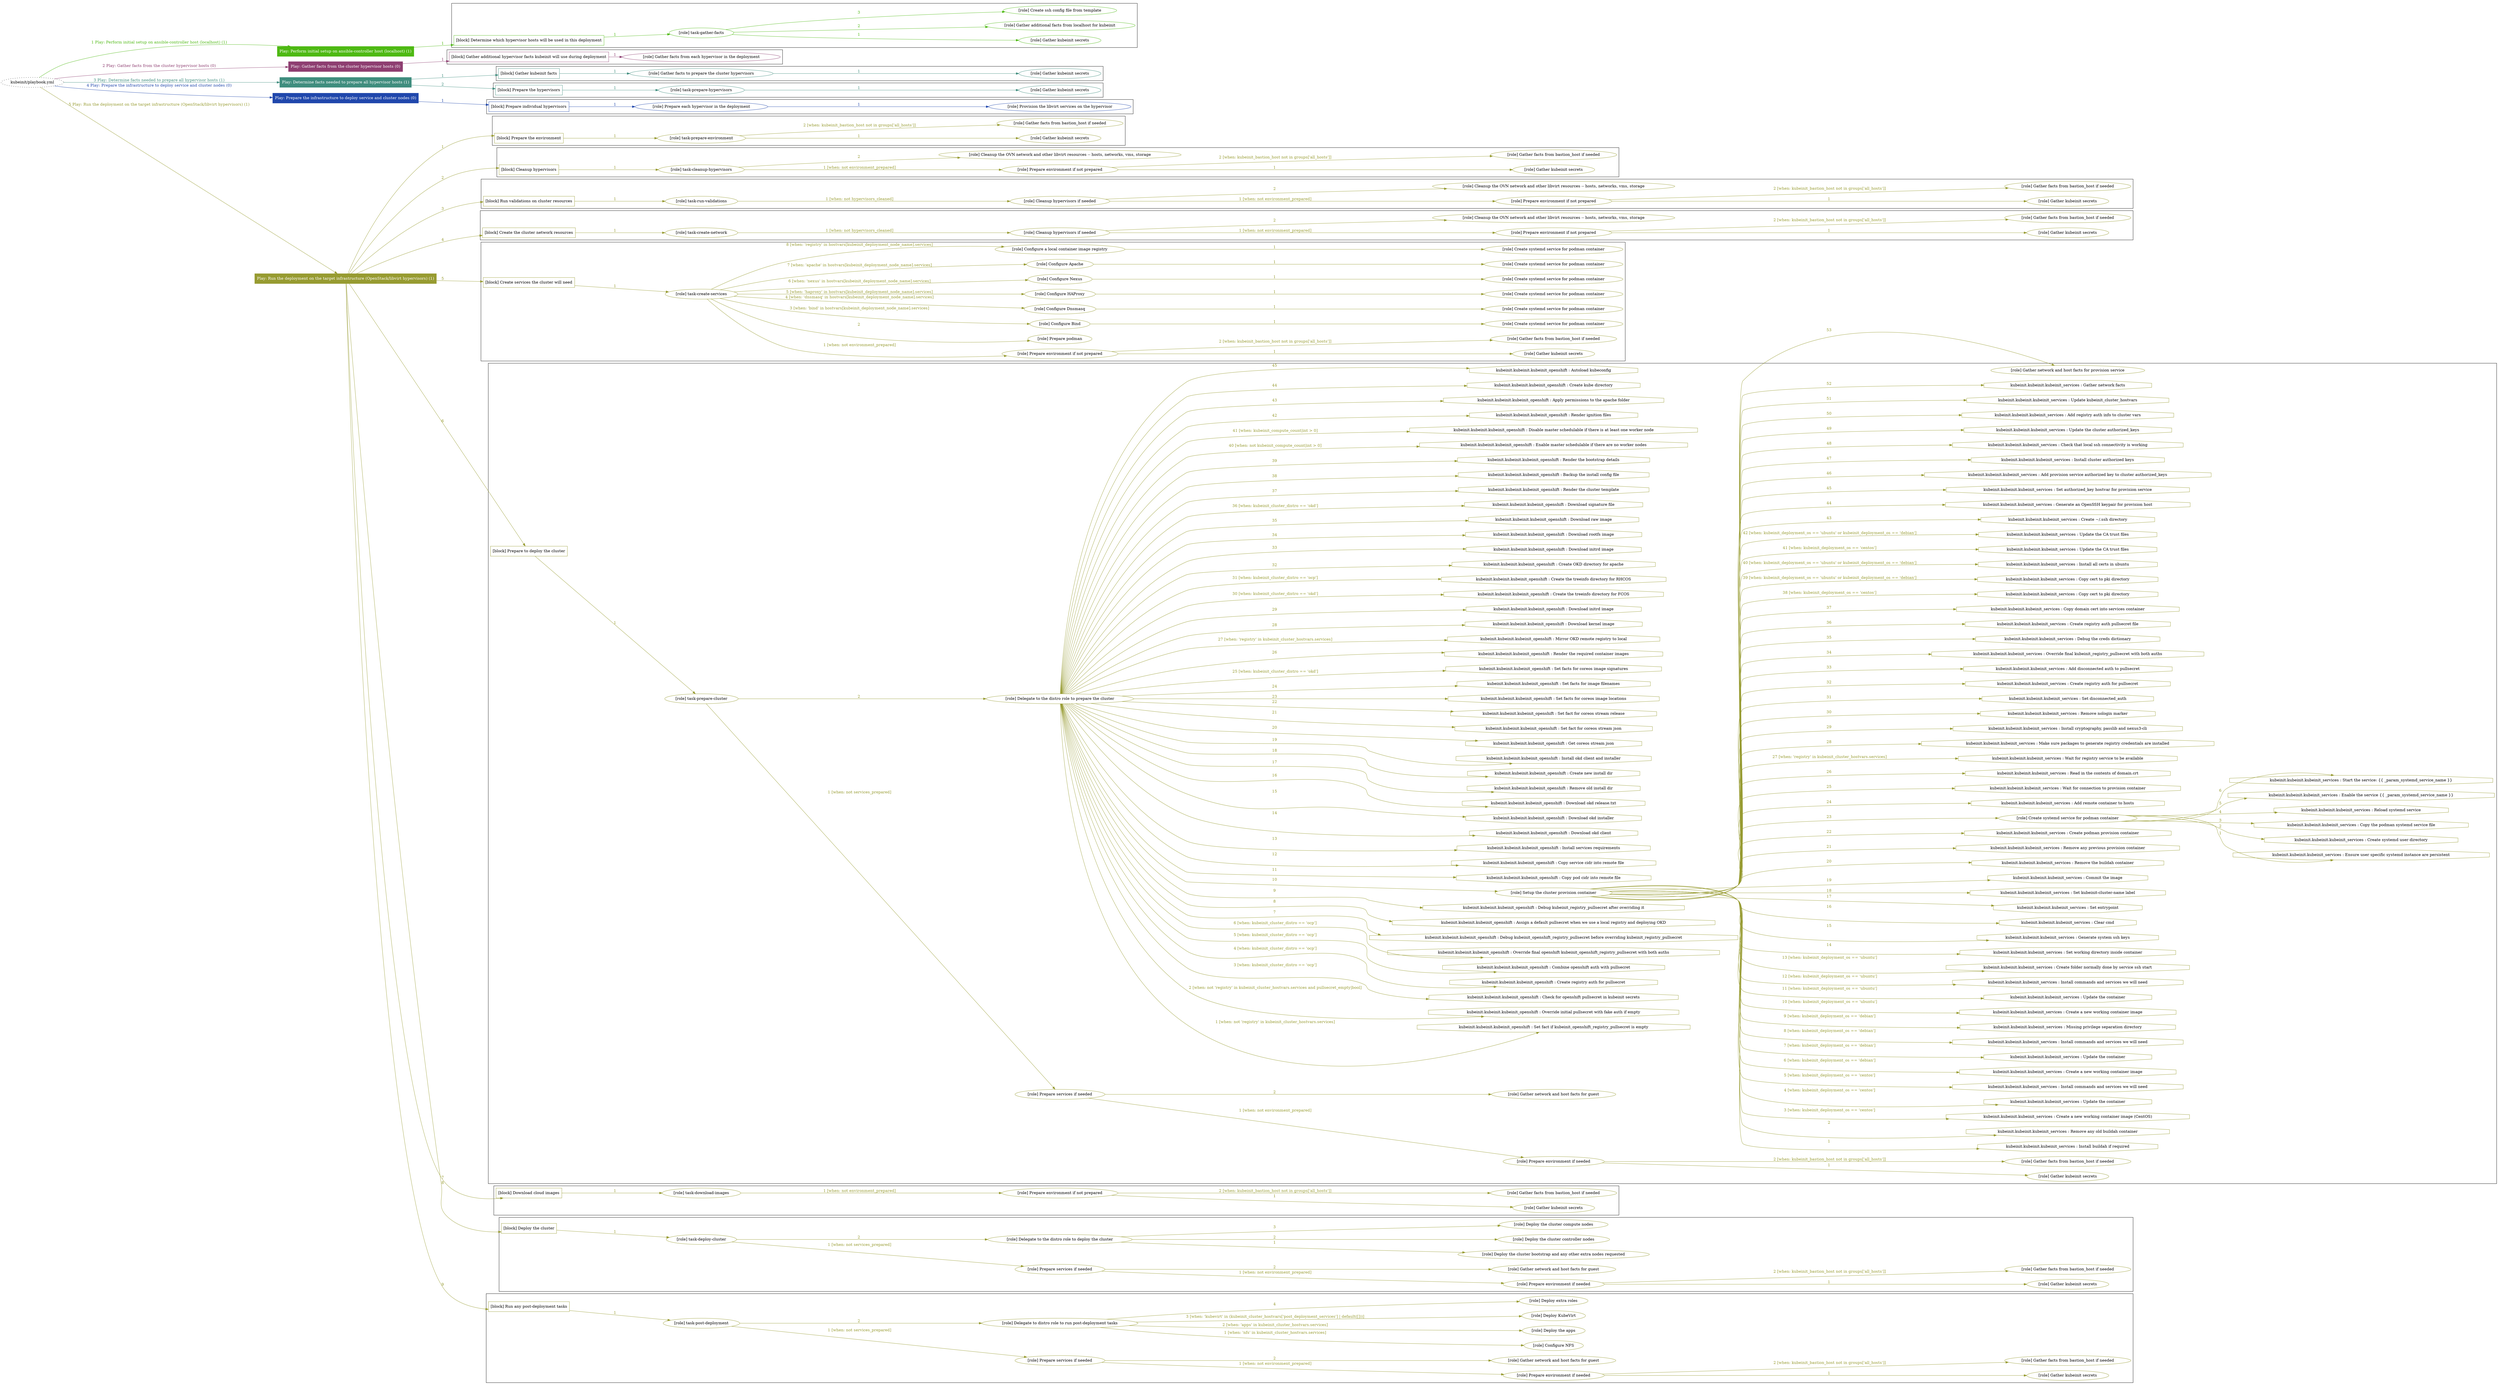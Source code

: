 digraph {
	graph [concentrate=true ordering=in rankdir=LR ratio=fill]
	edge [esep=5 sep=10]
	"kubeinit/playbook.yml" [URL="/home/runner/work/kubeinit/kubeinit/kubeinit/playbook.yml" id=playbook_a6b75c01 style=dotted]
	"kubeinit/playbook.yml" -> play_8ff9439e [label="1 Play: Perform initial setup on ansible-controller host (localhost) (1)" color="#4eb913" fontcolor="#4eb913" id=edge_play_8ff9439e labeltooltip="1 Play: Perform initial setup on ansible-controller host (localhost) (1)" tooltip="1 Play: Perform initial setup on ansible-controller host (localhost) (1)"]
	subgraph "Play: Perform initial setup on ansible-controller host (localhost) (1)" {
		play_8ff9439e [label="Play: Perform initial setup on ansible-controller host (localhost) (1)" URL="/home/runner/work/kubeinit/kubeinit/kubeinit/playbook.yml" color="#4eb913" fontcolor="#ffffff" id=play_8ff9439e shape=box style=filled tooltip=localhost]
		play_8ff9439e -> block_efd259ae [label=1 color="#4eb913" fontcolor="#4eb913" id=edge_block_efd259ae labeltooltip=1 tooltip=1]
		subgraph cluster_block_efd259ae {
			block_efd259ae [label="[block] Determine which hypervisor hosts will be used in this deployment" URL="/home/runner/work/kubeinit/kubeinit/kubeinit/playbook.yml" color="#4eb913" id=block_efd259ae labeltooltip="Determine which hypervisor hosts will be used in this deployment" shape=box tooltip="Determine which hypervisor hosts will be used in this deployment"]
			block_efd259ae -> role_85c40841 [label="1 " color="#4eb913" fontcolor="#4eb913" id=edge_role_85c40841 labeltooltip="1 " tooltip="1 "]
			subgraph "task-gather-facts" {
				role_85c40841 [label="[role] task-gather-facts" URL="/home/runner/work/kubeinit/kubeinit/kubeinit/playbook.yml" color="#4eb913" id=role_85c40841 tooltip="task-gather-facts"]
				role_85c40841 -> role_0905aac4 [label="1 " color="#4eb913" fontcolor="#4eb913" id=edge_role_0905aac4 labeltooltip="1 " tooltip="1 "]
				subgraph "Gather kubeinit secrets" {
					role_0905aac4 [label="[role] Gather kubeinit secrets" URL="/home/runner/.ansible/collections/ansible_collections/kubeinit/kubeinit/roles/kubeinit_prepare/tasks/build_hypervisors_group.yml" color="#4eb913" id=role_0905aac4 tooltip="Gather kubeinit secrets"]
				}
				role_85c40841 -> role_7b101432 [label="2 " color="#4eb913" fontcolor="#4eb913" id=edge_role_7b101432 labeltooltip="2 " tooltip="2 "]
				subgraph "Gather additional facts from localhost for kubeinit" {
					role_7b101432 [label="[role] Gather additional facts from localhost for kubeinit" URL="/home/runner/.ansible/collections/ansible_collections/kubeinit/kubeinit/roles/kubeinit_prepare/tasks/build_hypervisors_group.yml" color="#4eb913" id=role_7b101432 tooltip="Gather additional facts from localhost for kubeinit"]
				}
				role_85c40841 -> role_33933e26 [label="3 " color="#4eb913" fontcolor="#4eb913" id=edge_role_33933e26 labeltooltip="3 " tooltip="3 "]
				subgraph "Create ssh config file from template" {
					role_33933e26 [label="[role] Create ssh config file from template" URL="/home/runner/.ansible/collections/ansible_collections/kubeinit/kubeinit/roles/kubeinit_prepare/tasks/build_hypervisors_group.yml" color="#4eb913" id=role_33933e26 tooltip="Create ssh config file from template"]
				}
			}
		}
	}
	"kubeinit/playbook.yml" -> play_a0f57144 [label="2 Play: Gather facts from the cluster hypervisor hosts (0)" color="#8e3e71" fontcolor="#8e3e71" id=edge_play_a0f57144 labeltooltip="2 Play: Gather facts from the cluster hypervisor hosts (0)" tooltip="2 Play: Gather facts from the cluster hypervisor hosts (0)"]
	subgraph "Play: Gather facts from the cluster hypervisor hosts (0)" {
		play_a0f57144 [label="Play: Gather facts from the cluster hypervisor hosts (0)" URL="/home/runner/work/kubeinit/kubeinit/kubeinit/playbook.yml" color="#8e3e71" fontcolor="#ffffff" id=play_a0f57144 shape=box style=filled tooltip="Play: Gather facts from the cluster hypervisor hosts (0)"]
		play_a0f57144 -> block_322f1a36 [label=1 color="#8e3e71" fontcolor="#8e3e71" id=edge_block_322f1a36 labeltooltip=1 tooltip=1]
		subgraph cluster_block_322f1a36 {
			block_322f1a36 [label="[block] Gather additional hypervisor facts kubeinit will use during deployment" URL="/home/runner/work/kubeinit/kubeinit/kubeinit/playbook.yml" color="#8e3e71" id=block_322f1a36 labeltooltip="Gather additional hypervisor facts kubeinit will use during deployment" shape=box tooltip="Gather additional hypervisor facts kubeinit will use during deployment"]
			block_322f1a36 -> role_f87b0463 [label="1 " color="#8e3e71" fontcolor="#8e3e71" id=edge_role_f87b0463 labeltooltip="1 " tooltip="1 "]
			subgraph "Gather facts from each hypervisor in the deployment" {
				role_f87b0463 [label="[role] Gather facts from each hypervisor in the deployment" URL="/home/runner/work/kubeinit/kubeinit/kubeinit/playbook.yml" color="#8e3e71" id=role_f87b0463 tooltip="Gather facts from each hypervisor in the deployment"]
			}
		}
	}
	"kubeinit/playbook.yml" -> play_69325c3a [label="3 Play: Determine facts needed to prepare all hypervisor hosts (1)" color="#3f8d7e" fontcolor="#3f8d7e" id=edge_play_69325c3a labeltooltip="3 Play: Determine facts needed to prepare all hypervisor hosts (1)" tooltip="3 Play: Determine facts needed to prepare all hypervisor hosts (1)"]
	subgraph "Play: Determine facts needed to prepare all hypervisor hosts (1)" {
		play_69325c3a [label="Play: Determine facts needed to prepare all hypervisor hosts (1)" URL="/home/runner/work/kubeinit/kubeinit/kubeinit/playbook.yml" color="#3f8d7e" fontcolor="#ffffff" id=play_69325c3a shape=box style=filled tooltip=localhost]
		play_69325c3a -> block_81eaa35a [label=1 color="#3f8d7e" fontcolor="#3f8d7e" id=edge_block_81eaa35a labeltooltip=1 tooltip=1]
		subgraph cluster_block_81eaa35a {
			block_81eaa35a [label="[block] Gather kubeinit facts" URL="/home/runner/work/kubeinit/kubeinit/kubeinit/playbook.yml" color="#3f8d7e" id=block_81eaa35a labeltooltip="Gather kubeinit facts" shape=box tooltip="Gather kubeinit facts"]
			block_81eaa35a -> role_37a0cb99 [label="1 " color="#3f8d7e" fontcolor="#3f8d7e" id=edge_role_37a0cb99 labeltooltip="1 " tooltip="1 "]
			subgraph "Gather facts to prepare the cluster hypervisors" {
				role_37a0cb99 [label="[role] Gather facts to prepare the cluster hypervisors" URL="/home/runner/work/kubeinit/kubeinit/kubeinit/playbook.yml" color="#3f8d7e" id=role_37a0cb99 tooltip="Gather facts to prepare the cluster hypervisors"]
				role_37a0cb99 -> role_087b137e [label="1 " color="#3f8d7e" fontcolor="#3f8d7e" id=edge_role_087b137e labeltooltip="1 " tooltip="1 "]
				subgraph "Gather kubeinit secrets" {
					role_087b137e [label="[role] Gather kubeinit secrets" URL="/home/runner/.ansible/collections/ansible_collections/kubeinit/kubeinit/roles/kubeinit_prepare/tasks/gather_kubeinit_facts.yml" color="#3f8d7e" id=role_087b137e tooltip="Gather kubeinit secrets"]
				}
			}
		}
		play_69325c3a -> block_7bc68026 [label=2 color="#3f8d7e" fontcolor="#3f8d7e" id=edge_block_7bc68026 labeltooltip=2 tooltip=2]
		subgraph cluster_block_7bc68026 {
			block_7bc68026 [label="[block] Prepare the hypervisors" URL="/home/runner/work/kubeinit/kubeinit/kubeinit/playbook.yml" color="#3f8d7e" id=block_7bc68026 labeltooltip="Prepare the hypervisors" shape=box tooltip="Prepare the hypervisors"]
			block_7bc68026 -> role_ee742960 [label="1 " color="#3f8d7e" fontcolor="#3f8d7e" id=edge_role_ee742960 labeltooltip="1 " tooltip="1 "]
			subgraph "task-prepare-hypervisors" {
				role_ee742960 [label="[role] task-prepare-hypervisors" URL="/home/runner/work/kubeinit/kubeinit/kubeinit/playbook.yml" color="#3f8d7e" id=role_ee742960 tooltip="task-prepare-hypervisors"]
				role_ee742960 -> role_e29cbcbf [label="1 " color="#3f8d7e" fontcolor="#3f8d7e" id=edge_role_e29cbcbf labeltooltip="1 " tooltip="1 "]
				subgraph "Gather kubeinit secrets" {
					role_e29cbcbf [label="[role] Gather kubeinit secrets" URL="/home/runner/.ansible/collections/ansible_collections/kubeinit/kubeinit/roles/kubeinit_prepare/tasks/gather_kubeinit_facts.yml" color="#3f8d7e" id=role_e29cbcbf tooltip="Gather kubeinit secrets"]
				}
			}
		}
	}
	"kubeinit/playbook.yml" -> play_b8a46ae7 [label="4 Play: Prepare the infrastructure to deploy service and cluster nodes (0)" color="#2047ac" fontcolor="#2047ac" id=edge_play_b8a46ae7 labeltooltip="4 Play: Prepare the infrastructure to deploy service and cluster nodes (0)" tooltip="4 Play: Prepare the infrastructure to deploy service and cluster nodes (0)"]
	subgraph "Play: Prepare the infrastructure to deploy service and cluster nodes (0)" {
		play_b8a46ae7 [label="Play: Prepare the infrastructure to deploy service and cluster nodes (0)" URL="/home/runner/work/kubeinit/kubeinit/kubeinit/playbook.yml" color="#2047ac" fontcolor="#ffffff" id=play_b8a46ae7 shape=box style=filled tooltip="Play: Prepare the infrastructure to deploy service and cluster nodes (0)"]
		play_b8a46ae7 -> block_25695cce [label=1 color="#2047ac" fontcolor="#2047ac" id=edge_block_25695cce labeltooltip=1 tooltip=1]
		subgraph cluster_block_25695cce {
			block_25695cce [label="[block] Prepare individual hypervisors" URL="/home/runner/work/kubeinit/kubeinit/kubeinit/playbook.yml" color="#2047ac" id=block_25695cce labeltooltip="Prepare individual hypervisors" shape=box tooltip="Prepare individual hypervisors"]
			block_25695cce -> role_204ba2b9 [label="1 " color="#2047ac" fontcolor="#2047ac" id=edge_role_204ba2b9 labeltooltip="1 " tooltip="1 "]
			subgraph "Prepare each hypervisor in the deployment" {
				role_204ba2b9 [label="[role] Prepare each hypervisor in the deployment" URL="/home/runner/work/kubeinit/kubeinit/kubeinit/playbook.yml" color="#2047ac" id=role_204ba2b9 tooltip="Prepare each hypervisor in the deployment"]
				role_204ba2b9 -> role_f825a438 [label="1 " color="#2047ac" fontcolor="#2047ac" id=edge_role_f825a438 labeltooltip="1 " tooltip="1 "]
				subgraph "Provision the libvirt services on the hypervisor" {
					role_f825a438 [label="[role] Provision the libvirt services on the hypervisor" URL="/home/runner/.ansible/collections/ansible_collections/kubeinit/kubeinit/roles/kubeinit_prepare/tasks/prepare_hypervisor.yml" color="#2047ac" id=role_f825a438 tooltip="Provision the libvirt services on the hypervisor"]
				}
			}
		}
	}
	"kubeinit/playbook.yml" -> play_6b7a49f3 [label="5 Play: Run the deployment on the target infrastructure (OpenStack/libvirt hypervisors) (1)" color="#979b31" fontcolor="#979b31" id=edge_play_6b7a49f3 labeltooltip="5 Play: Run the deployment on the target infrastructure (OpenStack/libvirt hypervisors) (1)" tooltip="5 Play: Run the deployment on the target infrastructure (OpenStack/libvirt hypervisors) (1)"]
	subgraph "Play: Run the deployment on the target infrastructure (OpenStack/libvirt hypervisors) (1)" {
		play_6b7a49f3 [label="Play: Run the deployment on the target infrastructure (OpenStack/libvirt hypervisors) (1)" URL="/home/runner/work/kubeinit/kubeinit/kubeinit/playbook.yml" color="#979b31" fontcolor="#ffffff" id=play_6b7a49f3 shape=box style=filled tooltip=localhost]
		play_6b7a49f3 -> block_9f2ec6a3 [label=1 color="#979b31" fontcolor="#979b31" id=edge_block_9f2ec6a3 labeltooltip=1 tooltip=1]
		subgraph cluster_block_9f2ec6a3 {
			block_9f2ec6a3 [label="[block] Prepare the environment" URL="/home/runner/work/kubeinit/kubeinit/kubeinit/playbook.yml" color="#979b31" id=block_9f2ec6a3 labeltooltip="Prepare the environment" shape=box tooltip="Prepare the environment"]
			block_9f2ec6a3 -> role_d1fd1b3a [label="1 " color="#979b31" fontcolor="#979b31" id=edge_role_d1fd1b3a labeltooltip="1 " tooltip="1 "]
			subgraph "task-prepare-environment" {
				role_d1fd1b3a [label="[role] task-prepare-environment" URL="/home/runner/work/kubeinit/kubeinit/kubeinit/playbook.yml" color="#979b31" id=role_d1fd1b3a tooltip="task-prepare-environment"]
				role_d1fd1b3a -> role_62bf0f87 [label="1 " color="#979b31" fontcolor="#979b31" id=edge_role_62bf0f87 labeltooltip="1 " tooltip="1 "]
				subgraph "Gather kubeinit secrets" {
					role_62bf0f87 [label="[role] Gather kubeinit secrets" URL="/home/runner/.ansible/collections/ansible_collections/kubeinit/kubeinit/roles/kubeinit_prepare/tasks/gather_kubeinit_facts.yml" color="#979b31" id=role_62bf0f87 tooltip="Gather kubeinit secrets"]
				}
				role_d1fd1b3a -> role_d25fa1de [label="2 [when: kubeinit_bastion_host not in groups['all_hosts']]" color="#979b31" fontcolor="#979b31" id=edge_role_d25fa1de labeltooltip="2 [when: kubeinit_bastion_host not in groups['all_hosts']]" tooltip="2 [when: kubeinit_bastion_host not in groups['all_hosts']]"]
				subgraph "Gather facts from bastion_host if needed" {
					role_d25fa1de [label="[role] Gather facts from bastion_host if needed" URL="/home/runner/.ansible/collections/ansible_collections/kubeinit/kubeinit/roles/kubeinit_prepare/tasks/main.yml" color="#979b31" id=role_d25fa1de tooltip="Gather facts from bastion_host if needed"]
				}
			}
		}
		play_6b7a49f3 -> block_85109e7f [label=2 color="#979b31" fontcolor="#979b31" id=edge_block_85109e7f labeltooltip=2 tooltip=2]
		subgraph cluster_block_85109e7f {
			block_85109e7f [label="[block] Cleanup hypervisors" URL="/home/runner/work/kubeinit/kubeinit/kubeinit/playbook.yml" color="#979b31" id=block_85109e7f labeltooltip="Cleanup hypervisors" shape=box tooltip="Cleanup hypervisors"]
			block_85109e7f -> role_c83fc3b2 [label="1 " color="#979b31" fontcolor="#979b31" id=edge_role_c83fc3b2 labeltooltip="1 " tooltip="1 "]
			subgraph "task-cleanup-hypervisors" {
				role_c83fc3b2 [label="[role] task-cleanup-hypervisors" URL="/home/runner/work/kubeinit/kubeinit/kubeinit/playbook.yml" color="#979b31" id=role_c83fc3b2 tooltip="task-cleanup-hypervisors"]
				role_c83fc3b2 -> role_7831cf9a [label="1 [when: not environment_prepared]" color="#979b31" fontcolor="#979b31" id=edge_role_7831cf9a labeltooltip="1 [when: not environment_prepared]" tooltip="1 [when: not environment_prepared]"]
				subgraph "Prepare environment if not prepared" {
					role_7831cf9a [label="[role] Prepare environment if not prepared" URL="/home/runner/.ansible/collections/ansible_collections/kubeinit/kubeinit/roles/kubeinit_libvirt/tasks/cleanup_hypervisors.yml" color="#979b31" id=role_7831cf9a tooltip="Prepare environment if not prepared"]
					role_7831cf9a -> role_b135e7b0 [label="1 " color="#979b31" fontcolor="#979b31" id=edge_role_b135e7b0 labeltooltip="1 " tooltip="1 "]
					subgraph "Gather kubeinit secrets" {
						role_b135e7b0 [label="[role] Gather kubeinit secrets" URL="/home/runner/.ansible/collections/ansible_collections/kubeinit/kubeinit/roles/kubeinit_prepare/tasks/gather_kubeinit_facts.yml" color="#979b31" id=role_b135e7b0 tooltip="Gather kubeinit secrets"]
					}
					role_7831cf9a -> role_8c81121a [label="2 [when: kubeinit_bastion_host not in groups['all_hosts']]" color="#979b31" fontcolor="#979b31" id=edge_role_8c81121a labeltooltip="2 [when: kubeinit_bastion_host not in groups['all_hosts']]" tooltip="2 [when: kubeinit_bastion_host not in groups['all_hosts']]"]
					subgraph "Gather facts from bastion_host if needed" {
						role_8c81121a [label="[role] Gather facts from bastion_host if needed" URL="/home/runner/.ansible/collections/ansible_collections/kubeinit/kubeinit/roles/kubeinit_prepare/tasks/main.yml" color="#979b31" id=role_8c81121a tooltip="Gather facts from bastion_host if needed"]
					}
				}
				role_c83fc3b2 -> role_f8892ab9 [label="2 " color="#979b31" fontcolor="#979b31" id=edge_role_f8892ab9 labeltooltip="2 " tooltip="2 "]
				subgraph "Cleanup the OVN network and other libvirt resources -- hosts, networks, vms, storage" {
					role_f8892ab9 [label="[role] Cleanup the OVN network and other libvirt resources -- hosts, networks, vms, storage" URL="/home/runner/.ansible/collections/ansible_collections/kubeinit/kubeinit/roles/kubeinit_libvirt/tasks/cleanup_hypervisors.yml" color="#979b31" id=role_f8892ab9 tooltip="Cleanup the OVN network and other libvirt resources -- hosts, networks, vms, storage"]
				}
			}
		}
		play_6b7a49f3 -> block_0b0d943e [label=3 color="#979b31" fontcolor="#979b31" id=edge_block_0b0d943e labeltooltip=3 tooltip=3]
		subgraph cluster_block_0b0d943e {
			block_0b0d943e [label="[block] Run validations on cluster resources" URL="/home/runner/work/kubeinit/kubeinit/kubeinit/playbook.yml" color="#979b31" id=block_0b0d943e labeltooltip="Run validations on cluster resources" shape=box tooltip="Run validations on cluster resources"]
			block_0b0d943e -> role_6386c0e0 [label="1 " color="#979b31" fontcolor="#979b31" id=edge_role_6386c0e0 labeltooltip="1 " tooltip="1 "]
			subgraph "task-run-validations" {
				role_6386c0e0 [label="[role] task-run-validations" URL="/home/runner/work/kubeinit/kubeinit/kubeinit/playbook.yml" color="#979b31" id=role_6386c0e0 tooltip="task-run-validations"]
				role_6386c0e0 -> role_d8240b52 [label="1 [when: not hypervisors_cleaned]" color="#979b31" fontcolor="#979b31" id=edge_role_d8240b52 labeltooltip="1 [when: not hypervisors_cleaned]" tooltip="1 [when: not hypervisors_cleaned]"]
				subgraph "Cleanup hypervisors if needed" {
					role_d8240b52 [label="[role] Cleanup hypervisors if needed" URL="/home/runner/.ansible/collections/ansible_collections/kubeinit/kubeinit/roles/kubeinit_validations/tasks/main.yml" color="#979b31" id=role_d8240b52 tooltip="Cleanup hypervisors if needed"]
					role_d8240b52 -> role_b7114a99 [label="1 [when: not environment_prepared]" color="#979b31" fontcolor="#979b31" id=edge_role_b7114a99 labeltooltip="1 [when: not environment_prepared]" tooltip="1 [when: not environment_prepared]"]
					subgraph "Prepare environment if not prepared" {
						role_b7114a99 [label="[role] Prepare environment if not prepared" URL="/home/runner/.ansible/collections/ansible_collections/kubeinit/kubeinit/roles/kubeinit_libvirt/tasks/cleanup_hypervisors.yml" color="#979b31" id=role_b7114a99 tooltip="Prepare environment if not prepared"]
						role_b7114a99 -> role_7a464d49 [label="1 " color="#979b31" fontcolor="#979b31" id=edge_role_7a464d49 labeltooltip="1 " tooltip="1 "]
						subgraph "Gather kubeinit secrets" {
							role_7a464d49 [label="[role] Gather kubeinit secrets" URL="/home/runner/.ansible/collections/ansible_collections/kubeinit/kubeinit/roles/kubeinit_prepare/tasks/gather_kubeinit_facts.yml" color="#979b31" id=role_7a464d49 tooltip="Gather kubeinit secrets"]
						}
						role_b7114a99 -> role_2fb35457 [label="2 [when: kubeinit_bastion_host not in groups['all_hosts']]" color="#979b31" fontcolor="#979b31" id=edge_role_2fb35457 labeltooltip="2 [when: kubeinit_bastion_host not in groups['all_hosts']]" tooltip="2 [when: kubeinit_bastion_host not in groups['all_hosts']]"]
						subgraph "Gather facts from bastion_host if needed" {
							role_2fb35457 [label="[role] Gather facts from bastion_host if needed" URL="/home/runner/.ansible/collections/ansible_collections/kubeinit/kubeinit/roles/kubeinit_prepare/tasks/main.yml" color="#979b31" id=role_2fb35457 tooltip="Gather facts from bastion_host if needed"]
						}
					}
					role_d8240b52 -> role_4a064d10 [label="2 " color="#979b31" fontcolor="#979b31" id=edge_role_4a064d10 labeltooltip="2 " tooltip="2 "]
					subgraph "Cleanup the OVN network and other libvirt resources -- hosts, networks, vms, storage" {
						role_4a064d10 [label="[role] Cleanup the OVN network and other libvirt resources -- hosts, networks, vms, storage" URL="/home/runner/.ansible/collections/ansible_collections/kubeinit/kubeinit/roles/kubeinit_libvirt/tasks/cleanup_hypervisors.yml" color="#979b31" id=role_4a064d10 tooltip="Cleanup the OVN network and other libvirt resources -- hosts, networks, vms, storage"]
					}
				}
			}
		}
		play_6b7a49f3 -> block_132acbaa [label=4 color="#979b31" fontcolor="#979b31" id=edge_block_132acbaa labeltooltip=4 tooltip=4]
		subgraph cluster_block_132acbaa {
			block_132acbaa [label="[block] Create the cluster network resources" URL="/home/runner/work/kubeinit/kubeinit/kubeinit/playbook.yml" color="#979b31" id=block_132acbaa labeltooltip="Create the cluster network resources" shape=box tooltip="Create the cluster network resources"]
			block_132acbaa -> role_4698f1d9 [label="1 " color="#979b31" fontcolor="#979b31" id=edge_role_4698f1d9 labeltooltip="1 " tooltip="1 "]
			subgraph "task-create-network" {
				role_4698f1d9 [label="[role] task-create-network" URL="/home/runner/work/kubeinit/kubeinit/kubeinit/playbook.yml" color="#979b31" id=role_4698f1d9 tooltip="task-create-network"]
				role_4698f1d9 -> role_023570e6 [label="1 [when: not hypervisors_cleaned]" color="#979b31" fontcolor="#979b31" id=edge_role_023570e6 labeltooltip="1 [when: not hypervisors_cleaned]" tooltip="1 [when: not hypervisors_cleaned]"]
				subgraph "Cleanup hypervisors if needed" {
					role_023570e6 [label="[role] Cleanup hypervisors if needed" URL="/home/runner/.ansible/collections/ansible_collections/kubeinit/kubeinit/roles/kubeinit_libvirt/tasks/create_network.yml" color="#979b31" id=role_023570e6 tooltip="Cleanup hypervisors if needed"]
					role_023570e6 -> role_542a579b [label="1 [when: not environment_prepared]" color="#979b31" fontcolor="#979b31" id=edge_role_542a579b labeltooltip="1 [when: not environment_prepared]" tooltip="1 [when: not environment_prepared]"]
					subgraph "Prepare environment if not prepared" {
						role_542a579b [label="[role] Prepare environment if not prepared" URL="/home/runner/.ansible/collections/ansible_collections/kubeinit/kubeinit/roles/kubeinit_libvirt/tasks/cleanup_hypervisors.yml" color="#979b31" id=role_542a579b tooltip="Prepare environment if not prepared"]
						role_542a579b -> role_fd572d34 [label="1 " color="#979b31" fontcolor="#979b31" id=edge_role_fd572d34 labeltooltip="1 " tooltip="1 "]
						subgraph "Gather kubeinit secrets" {
							role_fd572d34 [label="[role] Gather kubeinit secrets" URL="/home/runner/.ansible/collections/ansible_collections/kubeinit/kubeinit/roles/kubeinit_prepare/tasks/gather_kubeinit_facts.yml" color="#979b31" id=role_fd572d34 tooltip="Gather kubeinit secrets"]
						}
						role_542a579b -> role_43bbf185 [label="2 [when: kubeinit_bastion_host not in groups['all_hosts']]" color="#979b31" fontcolor="#979b31" id=edge_role_43bbf185 labeltooltip="2 [when: kubeinit_bastion_host not in groups['all_hosts']]" tooltip="2 [when: kubeinit_bastion_host not in groups['all_hosts']]"]
						subgraph "Gather facts from bastion_host if needed" {
							role_43bbf185 [label="[role] Gather facts from bastion_host if needed" URL="/home/runner/.ansible/collections/ansible_collections/kubeinit/kubeinit/roles/kubeinit_prepare/tasks/main.yml" color="#979b31" id=role_43bbf185 tooltip="Gather facts from bastion_host if needed"]
						}
					}
					role_023570e6 -> role_47a31d40 [label="2 " color="#979b31" fontcolor="#979b31" id=edge_role_47a31d40 labeltooltip="2 " tooltip="2 "]
					subgraph "Cleanup the OVN network and other libvirt resources -- hosts, networks, vms, storage" {
						role_47a31d40 [label="[role] Cleanup the OVN network and other libvirt resources -- hosts, networks, vms, storage" URL="/home/runner/.ansible/collections/ansible_collections/kubeinit/kubeinit/roles/kubeinit_libvirt/tasks/cleanup_hypervisors.yml" color="#979b31" id=role_47a31d40 tooltip="Cleanup the OVN network and other libvirt resources -- hosts, networks, vms, storage"]
					}
				}
			}
		}
		play_6b7a49f3 -> block_1ba472b7 [label=5 color="#979b31" fontcolor="#979b31" id=edge_block_1ba472b7 labeltooltip=5 tooltip=5]
		subgraph cluster_block_1ba472b7 {
			block_1ba472b7 [label="[block] Create services the cluster will need" URL="/home/runner/work/kubeinit/kubeinit/kubeinit/playbook.yml" color="#979b31" id=block_1ba472b7 labeltooltip="Create services the cluster will need" shape=box tooltip="Create services the cluster will need"]
			block_1ba472b7 -> role_cf34713a [label="1 " color="#979b31" fontcolor="#979b31" id=edge_role_cf34713a labeltooltip="1 " tooltip="1 "]
			subgraph "task-create-services" {
				role_cf34713a [label="[role] task-create-services" URL="/home/runner/work/kubeinit/kubeinit/kubeinit/playbook.yml" color="#979b31" id=role_cf34713a tooltip="task-create-services"]
				role_cf34713a -> role_322325ac [label="1 [when: not environment_prepared]" color="#979b31" fontcolor="#979b31" id=edge_role_322325ac labeltooltip="1 [when: not environment_prepared]" tooltip="1 [when: not environment_prepared]"]
				subgraph "Prepare environment if not prepared" {
					role_322325ac [label="[role] Prepare environment if not prepared" URL="/home/runner/.ansible/collections/ansible_collections/kubeinit/kubeinit/roles/kubeinit_services/tasks/main.yml" color="#979b31" id=role_322325ac tooltip="Prepare environment if not prepared"]
					role_322325ac -> role_ac2a0758 [label="1 " color="#979b31" fontcolor="#979b31" id=edge_role_ac2a0758 labeltooltip="1 " tooltip="1 "]
					subgraph "Gather kubeinit secrets" {
						role_ac2a0758 [label="[role] Gather kubeinit secrets" URL="/home/runner/.ansible/collections/ansible_collections/kubeinit/kubeinit/roles/kubeinit_prepare/tasks/gather_kubeinit_facts.yml" color="#979b31" id=role_ac2a0758 tooltip="Gather kubeinit secrets"]
					}
					role_322325ac -> role_f72a8f08 [label="2 [when: kubeinit_bastion_host not in groups['all_hosts']]" color="#979b31" fontcolor="#979b31" id=edge_role_f72a8f08 labeltooltip="2 [when: kubeinit_bastion_host not in groups['all_hosts']]" tooltip="2 [when: kubeinit_bastion_host not in groups['all_hosts']]"]
					subgraph "Gather facts from bastion_host if needed" {
						role_f72a8f08 [label="[role] Gather facts from bastion_host if needed" URL="/home/runner/.ansible/collections/ansible_collections/kubeinit/kubeinit/roles/kubeinit_prepare/tasks/main.yml" color="#979b31" id=role_f72a8f08 tooltip="Gather facts from bastion_host if needed"]
					}
				}
				role_cf34713a -> role_a7c87d12 [label="2 " color="#979b31" fontcolor="#979b31" id=edge_role_a7c87d12 labeltooltip="2 " tooltip="2 "]
				subgraph "Prepare podman" {
					role_a7c87d12 [label="[role] Prepare podman" URL="/home/runner/.ansible/collections/ansible_collections/kubeinit/kubeinit/roles/kubeinit_services/tasks/00_create_service_pod.yml" color="#979b31" id=role_a7c87d12 tooltip="Prepare podman"]
				}
				role_cf34713a -> role_7f9f1e72 [label="3 [when: 'bind' in hostvars[kubeinit_deployment_node_name].services]" color="#979b31" fontcolor="#979b31" id=edge_role_7f9f1e72 labeltooltip="3 [when: 'bind' in hostvars[kubeinit_deployment_node_name].services]" tooltip="3 [when: 'bind' in hostvars[kubeinit_deployment_node_name].services]"]
				subgraph "Configure Bind" {
					role_7f9f1e72 [label="[role] Configure Bind" URL="/home/runner/.ansible/collections/ansible_collections/kubeinit/kubeinit/roles/kubeinit_services/tasks/start_services_containers.yml" color="#979b31" id=role_7f9f1e72 tooltip="Configure Bind"]
					role_7f9f1e72 -> role_478e330d [label="1 " color="#979b31" fontcolor="#979b31" id=edge_role_478e330d labeltooltip="1 " tooltip="1 "]
					subgraph "Create systemd service for podman container" {
						role_478e330d [label="[role] Create systemd service for podman container" URL="/home/runner/.ansible/collections/ansible_collections/kubeinit/kubeinit/roles/kubeinit_bind/tasks/main.yml" color="#979b31" id=role_478e330d tooltip="Create systemd service for podman container"]
					}
				}
				role_cf34713a -> role_75f42b1b [label="4 [when: 'dnsmasq' in hostvars[kubeinit_deployment_node_name].services]" color="#979b31" fontcolor="#979b31" id=edge_role_75f42b1b labeltooltip="4 [when: 'dnsmasq' in hostvars[kubeinit_deployment_node_name].services]" tooltip="4 [when: 'dnsmasq' in hostvars[kubeinit_deployment_node_name].services]"]
				subgraph "Configure Dnsmasq" {
					role_75f42b1b [label="[role] Configure Dnsmasq" URL="/home/runner/.ansible/collections/ansible_collections/kubeinit/kubeinit/roles/kubeinit_services/tasks/start_services_containers.yml" color="#979b31" id=role_75f42b1b tooltip="Configure Dnsmasq"]
					role_75f42b1b -> role_8ee871e8 [label="1 " color="#979b31" fontcolor="#979b31" id=edge_role_8ee871e8 labeltooltip="1 " tooltip="1 "]
					subgraph "Create systemd service for podman container" {
						role_8ee871e8 [label="[role] Create systemd service for podman container" URL="/home/runner/.ansible/collections/ansible_collections/kubeinit/kubeinit/roles/kubeinit_dnsmasq/tasks/main.yml" color="#979b31" id=role_8ee871e8 tooltip="Create systemd service for podman container"]
					}
				}
				role_cf34713a -> role_ddc234b3 [label="5 [when: 'haproxy' in hostvars[kubeinit_deployment_node_name].services]" color="#979b31" fontcolor="#979b31" id=edge_role_ddc234b3 labeltooltip="5 [when: 'haproxy' in hostvars[kubeinit_deployment_node_name].services]" tooltip="5 [when: 'haproxy' in hostvars[kubeinit_deployment_node_name].services]"]
				subgraph "Configure HAProxy" {
					role_ddc234b3 [label="[role] Configure HAProxy" URL="/home/runner/.ansible/collections/ansible_collections/kubeinit/kubeinit/roles/kubeinit_services/tasks/start_services_containers.yml" color="#979b31" id=role_ddc234b3 tooltip="Configure HAProxy"]
					role_ddc234b3 -> role_dec38055 [label="1 " color="#979b31" fontcolor="#979b31" id=edge_role_dec38055 labeltooltip="1 " tooltip="1 "]
					subgraph "Create systemd service for podman container" {
						role_dec38055 [label="[role] Create systemd service for podman container" URL="/home/runner/.ansible/collections/ansible_collections/kubeinit/kubeinit/roles/kubeinit_haproxy/tasks/main.yml" color="#979b31" id=role_dec38055 tooltip="Create systemd service for podman container"]
					}
				}
				role_cf34713a -> role_10921034 [label="6 [when: 'nexus' in hostvars[kubeinit_deployment_node_name].services]" color="#979b31" fontcolor="#979b31" id=edge_role_10921034 labeltooltip="6 [when: 'nexus' in hostvars[kubeinit_deployment_node_name].services]" tooltip="6 [when: 'nexus' in hostvars[kubeinit_deployment_node_name].services]"]
				subgraph "Configure Nexus" {
					role_10921034 [label="[role] Configure Nexus" URL="/home/runner/.ansible/collections/ansible_collections/kubeinit/kubeinit/roles/kubeinit_services/tasks/start_services_containers.yml" color="#979b31" id=role_10921034 tooltip="Configure Nexus"]
					role_10921034 -> role_482a782b [label="1 " color="#979b31" fontcolor="#979b31" id=edge_role_482a782b labeltooltip="1 " tooltip="1 "]
					subgraph "Create systemd service for podman container" {
						role_482a782b [label="[role] Create systemd service for podman container" URL="/home/runner/.ansible/collections/ansible_collections/kubeinit/kubeinit/roles/kubeinit_nexus/tasks/main.yml" color="#979b31" id=role_482a782b tooltip="Create systemd service for podman container"]
					}
				}
				role_cf34713a -> role_f1d6e50e [label="7 [when: 'apache' in hostvars[kubeinit_deployment_node_name].services]" color="#979b31" fontcolor="#979b31" id=edge_role_f1d6e50e labeltooltip="7 [when: 'apache' in hostvars[kubeinit_deployment_node_name].services]" tooltip="7 [when: 'apache' in hostvars[kubeinit_deployment_node_name].services]"]
				subgraph "Configure Apache" {
					role_f1d6e50e [label="[role] Configure Apache" URL="/home/runner/.ansible/collections/ansible_collections/kubeinit/kubeinit/roles/kubeinit_services/tasks/start_services_containers.yml" color="#979b31" id=role_f1d6e50e tooltip="Configure Apache"]
					role_f1d6e50e -> role_c7c1ae49 [label="1 " color="#979b31" fontcolor="#979b31" id=edge_role_c7c1ae49 labeltooltip="1 " tooltip="1 "]
					subgraph "Create systemd service for podman container" {
						role_c7c1ae49 [label="[role] Create systemd service for podman container" URL="/home/runner/.ansible/collections/ansible_collections/kubeinit/kubeinit/roles/kubeinit_apache/tasks/main.yml" color="#979b31" id=role_c7c1ae49 tooltip="Create systemd service for podman container"]
					}
				}
				role_cf34713a -> role_de1f2230 [label="8 [when: 'registry' in hostvars[kubeinit_deployment_node_name].services]" color="#979b31" fontcolor="#979b31" id=edge_role_de1f2230 labeltooltip="8 [when: 'registry' in hostvars[kubeinit_deployment_node_name].services]" tooltip="8 [when: 'registry' in hostvars[kubeinit_deployment_node_name].services]"]
				subgraph "Configure a local container image registry" {
					role_de1f2230 [label="[role] Configure a local container image registry" URL="/home/runner/.ansible/collections/ansible_collections/kubeinit/kubeinit/roles/kubeinit_services/tasks/start_services_containers.yml" color="#979b31" id=role_de1f2230 tooltip="Configure a local container image registry"]
					role_de1f2230 -> role_8bd1b30a [label="1 " color="#979b31" fontcolor="#979b31" id=edge_role_8bd1b30a labeltooltip="1 " tooltip="1 "]
					subgraph "Create systemd service for podman container" {
						role_8bd1b30a [label="[role] Create systemd service for podman container" URL="/home/runner/.ansible/collections/ansible_collections/kubeinit/kubeinit/roles/kubeinit_registry/tasks/main.yml" color="#979b31" id=role_8bd1b30a tooltip="Create systemd service for podman container"]
					}
				}
			}
		}
		play_6b7a49f3 -> block_881e86a3 [label=6 color="#979b31" fontcolor="#979b31" id=edge_block_881e86a3 labeltooltip=6 tooltip=6]
		subgraph cluster_block_881e86a3 {
			block_881e86a3 [label="[block] Prepare to deploy the cluster" URL="/home/runner/work/kubeinit/kubeinit/kubeinit/playbook.yml" color="#979b31" id=block_881e86a3 labeltooltip="Prepare to deploy the cluster" shape=box tooltip="Prepare to deploy the cluster"]
			block_881e86a3 -> role_ad06978d [label="1 " color="#979b31" fontcolor="#979b31" id=edge_role_ad06978d labeltooltip="1 " tooltip="1 "]
			subgraph "task-prepare-cluster" {
				role_ad06978d [label="[role] task-prepare-cluster" URL="/home/runner/work/kubeinit/kubeinit/kubeinit/playbook.yml" color="#979b31" id=role_ad06978d tooltip="task-prepare-cluster"]
				role_ad06978d -> role_1bf56b4f [label="1 [when: not services_prepared]" color="#979b31" fontcolor="#979b31" id=edge_role_1bf56b4f labeltooltip="1 [when: not services_prepared]" tooltip="1 [when: not services_prepared]"]
				subgraph "Prepare services if needed" {
					role_1bf56b4f [label="[role] Prepare services if needed" URL="/home/runner/.ansible/collections/ansible_collections/kubeinit/kubeinit/roles/kubeinit_prepare/tasks/prepare_cluster.yml" color="#979b31" id=role_1bf56b4f tooltip="Prepare services if needed"]
					role_1bf56b4f -> role_307747a3 [label="1 [when: not environment_prepared]" color="#979b31" fontcolor="#979b31" id=edge_role_307747a3 labeltooltip="1 [when: not environment_prepared]" tooltip="1 [when: not environment_prepared]"]
					subgraph "Prepare environment if needed" {
						role_307747a3 [label="[role] Prepare environment if needed" URL="/home/runner/.ansible/collections/ansible_collections/kubeinit/kubeinit/roles/kubeinit_services/tasks/prepare_services.yml" color="#979b31" id=role_307747a3 tooltip="Prepare environment if needed"]
						role_307747a3 -> role_b16f231e [label="1 " color="#979b31" fontcolor="#979b31" id=edge_role_b16f231e labeltooltip="1 " tooltip="1 "]
						subgraph "Gather kubeinit secrets" {
							role_b16f231e [label="[role] Gather kubeinit secrets" URL="/home/runner/.ansible/collections/ansible_collections/kubeinit/kubeinit/roles/kubeinit_prepare/tasks/gather_kubeinit_facts.yml" color="#979b31" id=role_b16f231e tooltip="Gather kubeinit secrets"]
						}
						role_307747a3 -> role_7a421e8e [label="2 [when: kubeinit_bastion_host not in groups['all_hosts']]" color="#979b31" fontcolor="#979b31" id=edge_role_7a421e8e labeltooltip="2 [when: kubeinit_bastion_host not in groups['all_hosts']]" tooltip="2 [when: kubeinit_bastion_host not in groups['all_hosts']]"]
						subgraph "Gather facts from bastion_host if needed" {
							role_7a421e8e [label="[role] Gather facts from bastion_host if needed" URL="/home/runner/.ansible/collections/ansible_collections/kubeinit/kubeinit/roles/kubeinit_prepare/tasks/main.yml" color="#979b31" id=role_7a421e8e tooltip="Gather facts from bastion_host if needed"]
						}
					}
					role_1bf56b4f -> role_42d65696 [label="2 " color="#979b31" fontcolor="#979b31" id=edge_role_42d65696 labeltooltip="2 " tooltip="2 "]
					subgraph "Gather network and host facts for guest" {
						role_42d65696 [label="[role] Gather network and host facts for guest" URL="/home/runner/.ansible/collections/ansible_collections/kubeinit/kubeinit/roles/kubeinit_services/tasks/prepare_services.yml" color="#979b31" id=role_42d65696 tooltip="Gather network and host facts for guest"]
					}
				}
				role_ad06978d -> role_a65df993 [label="2 " color="#979b31" fontcolor="#979b31" id=edge_role_a65df993 labeltooltip="2 " tooltip="2 "]
				subgraph "Delegate to the distro role to prepare the cluster" {
					role_a65df993 [label="[role] Delegate to the distro role to prepare the cluster" URL="/home/runner/.ansible/collections/ansible_collections/kubeinit/kubeinit/roles/kubeinit_prepare/tasks/prepare_cluster.yml" color="#979b31" id=role_a65df993 tooltip="Delegate to the distro role to prepare the cluster"]
					task_438c720f [label="kubeinit.kubeinit.kubeinit_openshift : Set fact if kubeinit_openshift_registry_pullsecret is empty" URL="/home/runner/.ansible/collections/ansible_collections/kubeinit/kubeinit/roles/kubeinit_openshift/tasks/prepare_cluster.yml" color="#979b31" id=task_438c720f shape=octagon tooltip="kubeinit.kubeinit.kubeinit_openshift : Set fact if kubeinit_openshift_registry_pullsecret is empty"]
					role_a65df993 -> task_438c720f [label="1 [when: not 'registry' in kubeinit_cluster_hostvars.services]" color="#979b31" fontcolor="#979b31" id=edge_task_438c720f labeltooltip="1 [when: not 'registry' in kubeinit_cluster_hostvars.services]" tooltip="1 [when: not 'registry' in kubeinit_cluster_hostvars.services]"]
					task_dd0a58ca [label="kubeinit.kubeinit.kubeinit_openshift : Override initial pullsecret with fake auth if empty" URL="/home/runner/.ansible/collections/ansible_collections/kubeinit/kubeinit/roles/kubeinit_openshift/tasks/prepare_cluster.yml" color="#979b31" id=task_dd0a58ca shape=octagon tooltip="kubeinit.kubeinit.kubeinit_openshift : Override initial pullsecret with fake auth if empty"]
					role_a65df993 -> task_dd0a58ca [label="2 [when: not 'registry' in kubeinit_cluster_hostvars.services and pullsecret_empty|bool]" color="#979b31" fontcolor="#979b31" id=edge_task_dd0a58ca labeltooltip="2 [when: not 'registry' in kubeinit_cluster_hostvars.services and pullsecret_empty|bool]" tooltip="2 [when: not 'registry' in kubeinit_cluster_hostvars.services and pullsecret_empty|bool]"]
					task_03a83825 [label="kubeinit.kubeinit.kubeinit_openshift : Check for openshift pullsecret in kubeinit secrets" URL="/home/runner/.ansible/collections/ansible_collections/kubeinit/kubeinit/roles/kubeinit_openshift/tasks/prepare_cluster.yml" color="#979b31" id=task_03a83825 shape=octagon tooltip="kubeinit.kubeinit.kubeinit_openshift : Check for openshift pullsecret in kubeinit secrets"]
					role_a65df993 -> task_03a83825 [label="3 [when: kubeinit_cluster_distro == 'ocp']" color="#979b31" fontcolor="#979b31" id=edge_task_03a83825 labeltooltip="3 [when: kubeinit_cluster_distro == 'ocp']" tooltip="3 [when: kubeinit_cluster_distro == 'ocp']"]
					task_d643f210 [label="kubeinit.kubeinit.kubeinit_openshift : Create registry auth for pullsecret" URL="/home/runner/.ansible/collections/ansible_collections/kubeinit/kubeinit/roles/kubeinit_openshift/tasks/prepare_cluster.yml" color="#979b31" id=task_d643f210 shape=octagon tooltip="kubeinit.kubeinit.kubeinit_openshift : Create registry auth for pullsecret"]
					role_a65df993 -> task_d643f210 [label="4 [when: kubeinit_cluster_distro == 'ocp']" color="#979b31" fontcolor="#979b31" id=edge_task_d643f210 labeltooltip="4 [when: kubeinit_cluster_distro == 'ocp']" tooltip="4 [when: kubeinit_cluster_distro == 'ocp']"]
					task_1ad5d0df [label="kubeinit.kubeinit.kubeinit_openshift : Combine openshift auth with pullsecret" URL="/home/runner/.ansible/collections/ansible_collections/kubeinit/kubeinit/roles/kubeinit_openshift/tasks/prepare_cluster.yml" color="#979b31" id=task_1ad5d0df shape=octagon tooltip="kubeinit.kubeinit.kubeinit_openshift : Combine openshift auth with pullsecret"]
					role_a65df993 -> task_1ad5d0df [label="5 [when: kubeinit_cluster_distro == 'ocp']" color="#979b31" fontcolor="#979b31" id=edge_task_1ad5d0df labeltooltip="5 [when: kubeinit_cluster_distro == 'ocp']" tooltip="5 [when: kubeinit_cluster_distro == 'ocp']"]
					task_52b753c6 [label="kubeinit.kubeinit.kubeinit_openshift : Override final openshift kubeinit_openshift_registry_pullsecret with both auths" URL="/home/runner/.ansible/collections/ansible_collections/kubeinit/kubeinit/roles/kubeinit_openshift/tasks/prepare_cluster.yml" color="#979b31" id=task_52b753c6 shape=octagon tooltip="kubeinit.kubeinit.kubeinit_openshift : Override final openshift kubeinit_openshift_registry_pullsecret with both auths"]
					role_a65df993 -> task_52b753c6 [label="6 [when: kubeinit_cluster_distro == 'ocp']" color="#979b31" fontcolor="#979b31" id=edge_task_52b753c6 labeltooltip="6 [when: kubeinit_cluster_distro == 'ocp']" tooltip="6 [when: kubeinit_cluster_distro == 'ocp']"]
					task_78ec4c4d [label="kubeinit.kubeinit.kubeinit_openshift : Debug kubeinit_openshift_registry_pullsecret before overriding kubeinit_registry_pullsecret" URL="/home/runner/.ansible/collections/ansible_collections/kubeinit/kubeinit/roles/kubeinit_openshift/tasks/prepare_cluster.yml" color="#979b31" id=task_78ec4c4d shape=octagon tooltip="kubeinit.kubeinit.kubeinit_openshift : Debug kubeinit_openshift_registry_pullsecret before overriding kubeinit_registry_pullsecret"]
					role_a65df993 -> task_78ec4c4d [label="7 " color="#979b31" fontcolor="#979b31" id=edge_task_78ec4c4d labeltooltip="7 " tooltip="7 "]
					task_601370ac [label="kubeinit.kubeinit.kubeinit_openshift : Assign a default pullsecret when we use a local registry and deploying OKD" URL="/home/runner/.ansible/collections/ansible_collections/kubeinit/kubeinit/roles/kubeinit_openshift/tasks/prepare_cluster.yml" color="#979b31" id=task_601370ac shape=octagon tooltip="kubeinit.kubeinit.kubeinit_openshift : Assign a default pullsecret when we use a local registry and deploying OKD"]
					role_a65df993 -> task_601370ac [label="8 " color="#979b31" fontcolor="#979b31" id=edge_task_601370ac labeltooltip="8 " tooltip="8 "]
					task_83e5389c [label="kubeinit.kubeinit.kubeinit_openshift : Debug kubeinit_registry_pullsecret after overriding it" URL="/home/runner/.ansible/collections/ansible_collections/kubeinit/kubeinit/roles/kubeinit_openshift/tasks/prepare_cluster.yml" color="#979b31" id=task_83e5389c shape=octagon tooltip="kubeinit.kubeinit.kubeinit_openshift : Debug kubeinit_registry_pullsecret after overriding it"]
					role_a65df993 -> task_83e5389c [label="9 " color="#979b31" fontcolor="#979b31" id=edge_task_83e5389c labeltooltip="9 " tooltip="9 "]
					role_a65df993 -> role_52deacc1 [label="10 " color="#979b31" fontcolor="#979b31" id=edge_role_52deacc1 labeltooltip="10 " tooltip="10 "]
					subgraph "Setup the cluster provision container" {
						role_52deacc1 [label="[role] Setup the cluster provision container" URL="/home/runner/.ansible/collections/ansible_collections/kubeinit/kubeinit/roles/kubeinit_openshift/tasks/prepare_cluster.yml" color="#979b31" id=role_52deacc1 tooltip="Setup the cluster provision container"]
						task_94c44528 [label="kubeinit.kubeinit.kubeinit_services : Install buildah if required" URL="/home/runner/.ansible/collections/ansible_collections/kubeinit/kubeinit/roles/kubeinit_services/tasks/create_provision_container.yml" color="#979b31" id=task_94c44528 shape=octagon tooltip="kubeinit.kubeinit.kubeinit_services : Install buildah if required"]
						role_52deacc1 -> task_94c44528 [label="1 " color="#979b31" fontcolor="#979b31" id=edge_task_94c44528 labeltooltip="1 " tooltip="1 "]
						task_a572bc72 [label="kubeinit.kubeinit.kubeinit_services : Remove any old buildah container" URL="/home/runner/.ansible/collections/ansible_collections/kubeinit/kubeinit/roles/kubeinit_services/tasks/create_provision_container.yml" color="#979b31" id=task_a572bc72 shape=octagon tooltip="kubeinit.kubeinit.kubeinit_services : Remove any old buildah container"]
						role_52deacc1 -> task_a572bc72 [label="2 " color="#979b31" fontcolor="#979b31" id=edge_task_a572bc72 labeltooltip="2 " tooltip="2 "]
						task_d2cf81ca [label="kubeinit.kubeinit.kubeinit_services : Create a new working container image (CentOS)" URL="/home/runner/.ansible/collections/ansible_collections/kubeinit/kubeinit/roles/kubeinit_services/tasks/create_provision_container.yml" color="#979b31" id=task_d2cf81ca shape=octagon tooltip="kubeinit.kubeinit.kubeinit_services : Create a new working container image (CentOS)"]
						role_52deacc1 -> task_d2cf81ca [label="3 [when: kubeinit_deployment_os == 'centos']" color="#979b31" fontcolor="#979b31" id=edge_task_d2cf81ca labeltooltip="3 [when: kubeinit_deployment_os == 'centos']" tooltip="3 [when: kubeinit_deployment_os == 'centos']"]
						task_f5b979d4 [label="kubeinit.kubeinit.kubeinit_services : Update the container" URL="/home/runner/.ansible/collections/ansible_collections/kubeinit/kubeinit/roles/kubeinit_services/tasks/create_provision_container.yml" color="#979b31" id=task_f5b979d4 shape=octagon tooltip="kubeinit.kubeinit.kubeinit_services : Update the container"]
						role_52deacc1 -> task_f5b979d4 [label="4 [when: kubeinit_deployment_os == 'centos']" color="#979b31" fontcolor="#979b31" id=edge_task_f5b979d4 labeltooltip="4 [when: kubeinit_deployment_os == 'centos']" tooltip="4 [when: kubeinit_deployment_os == 'centos']"]
						task_4bf13e83 [label="kubeinit.kubeinit.kubeinit_services : Install commands and services we will need" URL="/home/runner/.ansible/collections/ansible_collections/kubeinit/kubeinit/roles/kubeinit_services/tasks/create_provision_container.yml" color="#979b31" id=task_4bf13e83 shape=octagon tooltip="kubeinit.kubeinit.kubeinit_services : Install commands and services we will need"]
						role_52deacc1 -> task_4bf13e83 [label="5 [when: kubeinit_deployment_os == 'centos']" color="#979b31" fontcolor="#979b31" id=edge_task_4bf13e83 labeltooltip="5 [when: kubeinit_deployment_os == 'centos']" tooltip="5 [when: kubeinit_deployment_os == 'centos']"]
						task_6617265a [label="kubeinit.kubeinit.kubeinit_services : Create a new working container image" URL="/home/runner/.ansible/collections/ansible_collections/kubeinit/kubeinit/roles/kubeinit_services/tasks/create_provision_container.yml" color="#979b31" id=task_6617265a shape=octagon tooltip="kubeinit.kubeinit.kubeinit_services : Create a new working container image"]
						role_52deacc1 -> task_6617265a [label="6 [when: kubeinit_deployment_os == 'debian']" color="#979b31" fontcolor="#979b31" id=edge_task_6617265a labeltooltip="6 [when: kubeinit_deployment_os == 'debian']" tooltip="6 [when: kubeinit_deployment_os == 'debian']"]
						task_e375f68a [label="kubeinit.kubeinit.kubeinit_services : Update the container" URL="/home/runner/.ansible/collections/ansible_collections/kubeinit/kubeinit/roles/kubeinit_services/tasks/create_provision_container.yml" color="#979b31" id=task_e375f68a shape=octagon tooltip="kubeinit.kubeinit.kubeinit_services : Update the container"]
						role_52deacc1 -> task_e375f68a [label="7 [when: kubeinit_deployment_os == 'debian']" color="#979b31" fontcolor="#979b31" id=edge_task_e375f68a labeltooltip="7 [when: kubeinit_deployment_os == 'debian']" tooltip="7 [when: kubeinit_deployment_os == 'debian']"]
						task_691e10e0 [label="kubeinit.kubeinit.kubeinit_services : Install commands and services we will need" URL="/home/runner/.ansible/collections/ansible_collections/kubeinit/kubeinit/roles/kubeinit_services/tasks/create_provision_container.yml" color="#979b31" id=task_691e10e0 shape=octagon tooltip="kubeinit.kubeinit.kubeinit_services : Install commands and services we will need"]
						role_52deacc1 -> task_691e10e0 [label="8 [when: kubeinit_deployment_os == 'debian']" color="#979b31" fontcolor="#979b31" id=edge_task_691e10e0 labeltooltip="8 [when: kubeinit_deployment_os == 'debian']" tooltip="8 [when: kubeinit_deployment_os == 'debian']"]
						task_bfa51961 [label="kubeinit.kubeinit.kubeinit_services : Missing privilege separation directory" URL="/home/runner/.ansible/collections/ansible_collections/kubeinit/kubeinit/roles/kubeinit_services/tasks/create_provision_container.yml" color="#979b31" id=task_bfa51961 shape=octagon tooltip="kubeinit.kubeinit.kubeinit_services : Missing privilege separation directory"]
						role_52deacc1 -> task_bfa51961 [label="9 [when: kubeinit_deployment_os == 'debian']" color="#979b31" fontcolor="#979b31" id=edge_task_bfa51961 labeltooltip="9 [when: kubeinit_deployment_os == 'debian']" tooltip="9 [when: kubeinit_deployment_os == 'debian']"]
						task_358cefab [label="kubeinit.kubeinit.kubeinit_services : Create a new working container image" URL="/home/runner/.ansible/collections/ansible_collections/kubeinit/kubeinit/roles/kubeinit_services/tasks/create_provision_container.yml" color="#979b31" id=task_358cefab shape=octagon tooltip="kubeinit.kubeinit.kubeinit_services : Create a new working container image"]
						role_52deacc1 -> task_358cefab [label="10 [when: kubeinit_deployment_os == 'ubuntu']" color="#979b31" fontcolor="#979b31" id=edge_task_358cefab labeltooltip="10 [when: kubeinit_deployment_os == 'ubuntu']" tooltip="10 [when: kubeinit_deployment_os == 'ubuntu']"]
						task_fe239946 [label="kubeinit.kubeinit.kubeinit_services : Update the container" URL="/home/runner/.ansible/collections/ansible_collections/kubeinit/kubeinit/roles/kubeinit_services/tasks/create_provision_container.yml" color="#979b31" id=task_fe239946 shape=octagon tooltip="kubeinit.kubeinit.kubeinit_services : Update the container"]
						role_52deacc1 -> task_fe239946 [label="11 [when: kubeinit_deployment_os == 'ubuntu']" color="#979b31" fontcolor="#979b31" id=edge_task_fe239946 labeltooltip="11 [when: kubeinit_deployment_os == 'ubuntu']" tooltip="11 [when: kubeinit_deployment_os == 'ubuntu']"]
						task_f146e483 [label="kubeinit.kubeinit.kubeinit_services : Install commands and services we will need" URL="/home/runner/.ansible/collections/ansible_collections/kubeinit/kubeinit/roles/kubeinit_services/tasks/create_provision_container.yml" color="#979b31" id=task_f146e483 shape=octagon tooltip="kubeinit.kubeinit.kubeinit_services : Install commands and services we will need"]
						role_52deacc1 -> task_f146e483 [label="12 [when: kubeinit_deployment_os == 'ubuntu']" color="#979b31" fontcolor="#979b31" id=edge_task_f146e483 labeltooltip="12 [when: kubeinit_deployment_os == 'ubuntu']" tooltip="12 [when: kubeinit_deployment_os == 'ubuntu']"]
						task_f0d74f44 [label="kubeinit.kubeinit.kubeinit_services : Create folder normally done by service ssh start" URL="/home/runner/.ansible/collections/ansible_collections/kubeinit/kubeinit/roles/kubeinit_services/tasks/create_provision_container.yml" color="#979b31" id=task_f0d74f44 shape=octagon tooltip="kubeinit.kubeinit.kubeinit_services : Create folder normally done by service ssh start"]
						role_52deacc1 -> task_f0d74f44 [label="13 [when: kubeinit_deployment_os == 'ubuntu']" color="#979b31" fontcolor="#979b31" id=edge_task_f0d74f44 labeltooltip="13 [when: kubeinit_deployment_os == 'ubuntu']" tooltip="13 [when: kubeinit_deployment_os == 'ubuntu']"]
						task_26382231 [label="kubeinit.kubeinit.kubeinit_services : Set working directory inside container" URL="/home/runner/.ansible/collections/ansible_collections/kubeinit/kubeinit/roles/kubeinit_services/tasks/create_provision_container.yml" color="#979b31" id=task_26382231 shape=octagon tooltip="kubeinit.kubeinit.kubeinit_services : Set working directory inside container"]
						role_52deacc1 -> task_26382231 [label="14 " color="#979b31" fontcolor="#979b31" id=edge_task_26382231 labeltooltip="14 " tooltip="14 "]
						task_ef566e49 [label="kubeinit.kubeinit.kubeinit_services : Generate system ssh keys" URL="/home/runner/.ansible/collections/ansible_collections/kubeinit/kubeinit/roles/kubeinit_services/tasks/create_provision_container.yml" color="#979b31" id=task_ef566e49 shape=octagon tooltip="kubeinit.kubeinit.kubeinit_services : Generate system ssh keys"]
						role_52deacc1 -> task_ef566e49 [label="15 " color="#979b31" fontcolor="#979b31" id=edge_task_ef566e49 labeltooltip="15 " tooltip="15 "]
						task_1d6fdafb [label="kubeinit.kubeinit.kubeinit_services : Clear cmd" URL="/home/runner/.ansible/collections/ansible_collections/kubeinit/kubeinit/roles/kubeinit_services/tasks/create_provision_container.yml" color="#979b31" id=task_1d6fdafb shape=octagon tooltip="kubeinit.kubeinit.kubeinit_services : Clear cmd"]
						role_52deacc1 -> task_1d6fdafb [label="16 " color="#979b31" fontcolor="#979b31" id=edge_task_1d6fdafb labeltooltip="16 " tooltip="16 "]
						task_7c23d435 [label="kubeinit.kubeinit.kubeinit_services : Set entrypoint" URL="/home/runner/.ansible/collections/ansible_collections/kubeinit/kubeinit/roles/kubeinit_services/tasks/create_provision_container.yml" color="#979b31" id=task_7c23d435 shape=octagon tooltip="kubeinit.kubeinit.kubeinit_services : Set entrypoint"]
						role_52deacc1 -> task_7c23d435 [label="17 " color="#979b31" fontcolor="#979b31" id=edge_task_7c23d435 labeltooltip="17 " tooltip="17 "]
						task_771592aa [label="kubeinit.kubeinit.kubeinit_services : Set kubeinit-cluster-name label" URL="/home/runner/.ansible/collections/ansible_collections/kubeinit/kubeinit/roles/kubeinit_services/tasks/create_provision_container.yml" color="#979b31" id=task_771592aa shape=octagon tooltip="kubeinit.kubeinit.kubeinit_services : Set kubeinit-cluster-name label"]
						role_52deacc1 -> task_771592aa [label="18 " color="#979b31" fontcolor="#979b31" id=edge_task_771592aa labeltooltip="18 " tooltip="18 "]
						task_2c549818 [label="kubeinit.kubeinit.kubeinit_services : Commit the image" URL="/home/runner/.ansible/collections/ansible_collections/kubeinit/kubeinit/roles/kubeinit_services/tasks/create_provision_container.yml" color="#979b31" id=task_2c549818 shape=octagon tooltip="kubeinit.kubeinit.kubeinit_services : Commit the image"]
						role_52deacc1 -> task_2c549818 [label="19 " color="#979b31" fontcolor="#979b31" id=edge_task_2c549818 labeltooltip="19 " tooltip="19 "]
						task_3274c0e0 [label="kubeinit.kubeinit.kubeinit_services : Remove the buildah container" URL="/home/runner/.ansible/collections/ansible_collections/kubeinit/kubeinit/roles/kubeinit_services/tasks/create_provision_container.yml" color="#979b31" id=task_3274c0e0 shape=octagon tooltip="kubeinit.kubeinit.kubeinit_services : Remove the buildah container"]
						role_52deacc1 -> task_3274c0e0 [label="20 " color="#979b31" fontcolor="#979b31" id=edge_task_3274c0e0 labeltooltip="20 " tooltip="20 "]
						task_395f4fbb [label="kubeinit.kubeinit.kubeinit_services : Remove any previous provision container" URL="/home/runner/.ansible/collections/ansible_collections/kubeinit/kubeinit/roles/kubeinit_services/tasks/create_provision_container.yml" color="#979b31" id=task_395f4fbb shape=octagon tooltip="kubeinit.kubeinit.kubeinit_services : Remove any previous provision container"]
						role_52deacc1 -> task_395f4fbb [label="21 " color="#979b31" fontcolor="#979b31" id=edge_task_395f4fbb labeltooltip="21 " tooltip="21 "]
						task_9864127c [label="kubeinit.kubeinit.kubeinit_services : Create podman provision container" URL="/home/runner/.ansible/collections/ansible_collections/kubeinit/kubeinit/roles/kubeinit_services/tasks/create_provision_container.yml" color="#979b31" id=task_9864127c shape=octagon tooltip="kubeinit.kubeinit.kubeinit_services : Create podman provision container"]
						role_52deacc1 -> task_9864127c [label="22 " color="#979b31" fontcolor="#979b31" id=edge_task_9864127c labeltooltip="22 " tooltip="22 "]
						role_52deacc1 -> role_32152e53 [label="23 " color="#979b31" fontcolor="#979b31" id=edge_role_32152e53 labeltooltip="23 " tooltip="23 "]
						subgraph "Create systemd service for podman container" {
							role_32152e53 [label="[role] Create systemd service for podman container" URL="/home/runner/.ansible/collections/ansible_collections/kubeinit/kubeinit/roles/kubeinit_services/tasks/create_provision_container.yml" color="#979b31" id=role_32152e53 tooltip="Create systemd service for podman container"]
							task_41f73dd6 [label="kubeinit.kubeinit.kubeinit_services : Ensure user specific systemd instance are persistent" URL="/home/runner/.ansible/collections/ansible_collections/kubeinit/kubeinit/roles/kubeinit_services/tasks/create_managed_service.yml" color="#979b31" id=task_41f73dd6 shape=octagon tooltip="kubeinit.kubeinit.kubeinit_services : Ensure user specific systemd instance are persistent"]
							role_32152e53 -> task_41f73dd6 [label="1 " color="#979b31" fontcolor="#979b31" id=edge_task_41f73dd6 labeltooltip="1 " tooltip="1 "]
							task_11a5850c [label="kubeinit.kubeinit.kubeinit_services : Create systemd user directory" URL="/home/runner/.ansible/collections/ansible_collections/kubeinit/kubeinit/roles/kubeinit_services/tasks/create_managed_service.yml" color="#979b31" id=task_11a5850c shape=octagon tooltip="kubeinit.kubeinit.kubeinit_services : Create systemd user directory"]
							role_32152e53 -> task_11a5850c [label="2 " color="#979b31" fontcolor="#979b31" id=edge_task_11a5850c labeltooltip="2 " tooltip="2 "]
							task_2f2133f5 [label="kubeinit.kubeinit.kubeinit_services : Copy the podman systemd service file" URL="/home/runner/.ansible/collections/ansible_collections/kubeinit/kubeinit/roles/kubeinit_services/tasks/create_managed_service.yml" color="#979b31" id=task_2f2133f5 shape=octagon tooltip="kubeinit.kubeinit.kubeinit_services : Copy the podman systemd service file"]
							role_32152e53 -> task_2f2133f5 [label="3 " color="#979b31" fontcolor="#979b31" id=edge_task_2f2133f5 labeltooltip="3 " tooltip="3 "]
							task_0746439c [label="kubeinit.kubeinit.kubeinit_services : Reload systemd service" URL="/home/runner/.ansible/collections/ansible_collections/kubeinit/kubeinit/roles/kubeinit_services/tasks/create_managed_service.yml" color="#979b31" id=task_0746439c shape=octagon tooltip="kubeinit.kubeinit.kubeinit_services : Reload systemd service"]
							role_32152e53 -> task_0746439c [label="4 " color="#979b31" fontcolor="#979b31" id=edge_task_0746439c labeltooltip="4 " tooltip="4 "]
							task_5a0ed9dd [label="kubeinit.kubeinit.kubeinit_services : Enable the service {{ _param_systemd_service_name }}" URL="/home/runner/.ansible/collections/ansible_collections/kubeinit/kubeinit/roles/kubeinit_services/tasks/create_managed_service.yml" color="#979b31" id=task_5a0ed9dd shape=octagon tooltip="kubeinit.kubeinit.kubeinit_services : Enable the service {{ _param_systemd_service_name }}"]
							role_32152e53 -> task_5a0ed9dd [label="5 " color="#979b31" fontcolor="#979b31" id=edge_task_5a0ed9dd labeltooltip="5 " tooltip="5 "]
							task_cb98ecb6 [label="kubeinit.kubeinit.kubeinit_services : Start the service: {{ _param_systemd_service_name }}" URL="/home/runner/.ansible/collections/ansible_collections/kubeinit/kubeinit/roles/kubeinit_services/tasks/create_managed_service.yml" color="#979b31" id=task_cb98ecb6 shape=octagon tooltip="kubeinit.kubeinit.kubeinit_services : Start the service: {{ _param_systemd_service_name }}"]
							role_32152e53 -> task_cb98ecb6 [label="6 " color="#979b31" fontcolor="#979b31" id=edge_task_cb98ecb6 labeltooltip="6 " tooltip="6 "]
						}
						task_30013b34 [label="kubeinit.kubeinit.kubeinit_services : Add remote container to hosts" URL="/home/runner/.ansible/collections/ansible_collections/kubeinit/kubeinit/roles/kubeinit_services/tasks/create_provision_container.yml" color="#979b31" id=task_30013b34 shape=octagon tooltip="kubeinit.kubeinit.kubeinit_services : Add remote container to hosts"]
						role_52deacc1 -> task_30013b34 [label="24 " color="#979b31" fontcolor="#979b31" id=edge_task_30013b34 labeltooltip="24 " tooltip="24 "]
						task_fe7afdf7 [label="kubeinit.kubeinit.kubeinit_services : Wait for connection to provision container" URL="/home/runner/.ansible/collections/ansible_collections/kubeinit/kubeinit/roles/kubeinit_services/tasks/create_provision_container.yml" color="#979b31" id=task_fe7afdf7 shape=octagon tooltip="kubeinit.kubeinit.kubeinit_services : Wait for connection to provision container"]
						role_52deacc1 -> task_fe7afdf7 [label="25 " color="#979b31" fontcolor="#979b31" id=edge_task_fe7afdf7 labeltooltip="25 " tooltip="25 "]
						task_528208db [label="kubeinit.kubeinit.kubeinit_services : Read in the contents of domain.crt" URL="/home/runner/.ansible/collections/ansible_collections/kubeinit/kubeinit/roles/kubeinit_services/tasks/create_provision_container.yml" color="#979b31" id=task_528208db shape=octagon tooltip="kubeinit.kubeinit.kubeinit_services : Read in the contents of domain.crt"]
						role_52deacc1 -> task_528208db [label="26 " color="#979b31" fontcolor="#979b31" id=edge_task_528208db labeltooltip="26 " tooltip="26 "]
						task_8e153bf8 [label="kubeinit.kubeinit.kubeinit_services : Wait for registry service to be available" URL="/home/runner/.ansible/collections/ansible_collections/kubeinit/kubeinit/roles/kubeinit_services/tasks/create_provision_container.yml" color="#979b31" id=task_8e153bf8 shape=octagon tooltip="kubeinit.kubeinit.kubeinit_services : Wait for registry service to be available"]
						role_52deacc1 -> task_8e153bf8 [label="27 [when: 'registry' in kubeinit_cluster_hostvars.services]" color="#979b31" fontcolor="#979b31" id=edge_task_8e153bf8 labeltooltip="27 [when: 'registry' in kubeinit_cluster_hostvars.services]" tooltip="27 [when: 'registry' in kubeinit_cluster_hostvars.services]"]
						task_36063e33 [label="kubeinit.kubeinit.kubeinit_services : Make sure packages to generate registry credentials are installed" URL="/home/runner/.ansible/collections/ansible_collections/kubeinit/kubeinit/roles/kubeinit_services/tasks/create_provision_container.yml" color="#979b31" id=task_36063e33 shape=octagon tooltip="kubeinit.kubeinit.kubeinit_services : Make sure packages to generate registry credentials are installed"]
						role_52deacc1 -> task_36063e33 [label="28 " color="#979b31" fontcolor="#979b31" id=edge_task_36063e33 labeltooltip="28 " tooltip="28 "]
						task_e23d3244 [label="kubeinit.kubeinit.kubeinit_services : Install cryptography, passlib and nexus3-cli" URL="/home/runner/.ansible/collections/ansible_collections/kubeinit/kubeinit/roles/kubeinit_services/tasks/create_provision_container.yml" color="#979b31" id=task_e23d3244 shape=octagon tooltip="kubeinit.kubeinit.kubeinit_services : Install cryptography, passlib and nexus3-cli"]
						role_52deacc1 -> task_e23d3244 [label="29 " color="#979b31" fontcolor="#979b31" id=edge_task_e23d3244 labeltooltip="29 " tooltip="29 "]
						task_436d1078 [label="kubeinit.kubeinit.kubeinit_services : Remove nologin marker" URL="/home/runner/.ansible/collections/ansible_collections/kubeinit/kubeinit/roles/kubeinit_services/tasks/create_provision_container.yml" color="#979b31" id=task_436d1078 shape=octagon tooltip="kubeinit.kubeinit.kubeinit_services : Remove nologin marker"]
						role_52deacc1 -> task_436d1078 [label="30 " color="#979b31" fontcolor="#979b31" id=edge_task_436d1078 labeltooltip="30 " tooltip="30 "]
						task_156628dc [label="kubeinit.kubeinit.kubeinit_services : Set disconnected_auth" URL="/home/runner/.ansible/collections/ansible_collections/kubeinit/kubeinit/roles/kubeinit_services/tasks/create_provision_container.yml" color="#979b31" id=task_156628dc shape=octagon tooltip="kubeinit.kubeinit.kubeinit_services : Set disconnected_auth"]
						role_52deacc1 -> task_156628dc [label="31 " color="#979b31" fontcolor="#979b31" id=edge_task_156628dc labeltooltip="31 " tooltip="31 "]
						task_a44f3cbf [label="kubeinit.kubeinit.kubeinit_services : Create registry auth for pullsecret" URL="/home/runner/.ansible/collections/ansible_collections/kubeinit/kubeinit/roles/kubeinit_services/tasks/create_provision_container.yml" color="#979b31" id=task_a44f3cbf shape=octagon tooltip="kubeinit.kubeinit.kubeinit_services : Create registry auth for pullsecret"]
						role_52deacc1 -> task_a44f3cbf [label="32 " color="#979b31" fontcolor="#979b31" id=edge_task_a44f3cbf labeltooltip="32 " tooltip="32 "]
						task_051ca550 [label="kubeinit.kubeinit.kubeinit_services : Add disconnected auth to pullsecret" URL="/home/runner/.ansible/collections/ansible_collections/kubeinit/kubeinit/roles/kubeinit_services/tasks/create_provision_container.yml" color="#979b31" id=task_051ca550 shape=octagon tooltip="kubeinit.kubeinit.kubeinit_services : Add disconnected auth to pullsecret"]
						role_52deacc1 -> task_051ca550 [label="33 " color="#979b31" fontcolor="#979b31" id=edge_task_051ca550 labeltooltip="33 " tooltip="33 "]
						task_6358c415 [label="kubeinit.kubeinit.kubeinit_services : Override final kubeinit_registry_pullsecret with both auths" URL="/home/runner/.ansible/collections/ansible_collections/kubeinit/kubeinit/roles/kubeinit_services/tasks/create_provision_container.yml" color="#979b31" id=task_6358c415 shape=octagon tooltip="kubeinit.kubeinit.kubeinit_services : Override final kubeinit_registry_pullsecret with both auths"]
						role_52deacc1 -> task_6358c415 [label="34 " color="#979b31" fontcolor="#979b31" id=edge_task_6358c415 labeltooltip="34 " tooltip="34 "]
						task_6e42501e [label="kubeinit.kubeinit.kubeinit_services : Debug the creds dictionary" URL="/home/runner/.ansible/collections/ansible_collections/kubeinit/kubeinit/roles/kubeinit_services/tasks/create_provision_container.yml" color="#979b31" id=task_6e42501e shape=octagon tooltip="kubeinit.kubeinit.kubeinit_services : Debug the creds dictionary"]
						role_52deacc1 -> task_6e42501e [label="35 " color="#979b31" fontcolor="#979b31" id=edge_task_6e42501e labeltooltip="35 " tooltip="35 "]
						task_f399e4eb [label="kubeinit.kubeinit.kubeinit_services : Create registry auth pullsecret file" URL="/home/runner/.ansible/collections/ansible_collections/kubeinit/kubeinit/roles/kubeinit_services/tasks/create_provision_container.yml" color="#979b31" id=task_f399e4eb shape=octagon tooltip="kubeinit.kubeinit.kubeinit_services : Create registry auth pullsecret file"]
						role_52deacc1 -> task_f399e4eb [label="36 " color="#979b31" fontcolor="#979b31" id=edge_task_f399e4eb labeltooltip="36 " tooltip="36 "]
						task_f5bbf146 [label="kubeinit.kubeinit.kubeinit_services : Copy domain cert into services container" URL="/home/runner/.ansible/collections/ansible_collections/kubeinit/kubeinit/roles/kubeinit_services/tasks/create_provision_container.yml" color="#979b31" id=task_f5bbf146 shape=octagon tooltip="kubeinit.kubeinit.kubeinit_services : Copy domain cert into services container"]
						role_52deacc1 -> task_f5bbf146 [label="37 " color="#979b31" fontcolor="#979b31" id=edge_task_f5bbf146 labeltooltip="37 " tooltip="37 "]
						task_9156a444 [label="kubeinit.kubeinit.kubeinit_services : Copy cert to pki directory" URL="/home/runner/.ansible/collections/ansible_collections/kubeinit/kubeinit/roles/kubeinit_services/tasks/create_provision_container.yml" color="#979b31" id=task_9156a444 shape=octagon tooltip="kubeinit.kubeinit.kubeinit_services : Copy cert to pki directory"]
						role_52deacc1 -> task_9156a444 [label="38 [when: kubeinit_deployment_os == 'centos']" color="#979b31" fontcolor="#979b31" id=edge_task_9156a444 labeltooltip="38 [when: kubeinit_deployment_os == 'centos']" tooltip="38 [when: kubeinit_deployment_os == 'centos']"]
						task_72abb2c5 [label="kubeinit.kubeinit.kubeinit_services : Copy cert to pki directory" URL="/home/runner/.ansible/collections/ansible_collections/kubeinit/kubeinit/roles/kubeinit_services/tasks/create_provision_container.yml" color="#979b31" id=task_72abb2c5 shape=octagon tooltip="kubeinit.kubeinit.kubeinit_services : Copy cert to pki directory"]
						role_52deacc1 -> task_72abb2c5 [label="39 [when: kubeinit_deployment_os == 'ubuntu' or kubeinit_deployment_os == 'debian']" color="#979b31" fontcolor="#979b31" id=edge_task_72abb2c5 labeltooltip="39 [when: kubeinit_deployment_os == 'ubuntu' or kubeinit_deployment_os == 'debian']" tooltip="39 [when: kubeinit_deployment_os == 'ubuntu' or kubeinit_deployment_os == 'debian']"]
						task_c87e8e98 [label="kubeinit.kubeinit.kubeinit_services : Install all certs in ubuntu" URL="/home/runner/.ansible/collections/ansible_collections/kubeinit/kubeinit/roles/kubeinit_services/tasks/create_provision_container.yml" color="#979b31" id=task_c87e8e98 shape=octagon tooltip="kubeinit.kubeinit.kubeinit_services : Install all certs in ubuntu"]
						role_52deacc1 -> task_c87e8e98 [label="40 [when: kubeinit_deployment_os == 'ubuntu' or kubeinit_deployment_os == 'debian']" color="#979b31" fontcolor="#979b31" id=edge_task_c87e8e98 labeltooltip="40 [when: kubeinit_deployment_os == 'ubuntu' or kubeinit_deployment_os == 'debian']" tooltip="40 [when: kubeinit_deployment_os == 'ubuntu' or kubeinit_deployment_os == 'debian']"]
						task_61f45bbf [label="kubeinit.kubeinit.kubeinit_services : Update the CA trust files" URL="/home/runner/.ansible/collections/ansible_collections/kubeinit/kubeinit/roles/kubeinit_services/tasks/create_provision_container.yml" color="#979b31" id=task_61f45bbf shape=octagon tooltip="kubeinit.kubeinit.kubeinit_services : Update the CA trust files"]
						role_52deacc1 -> task_61f45bbf [label="41 [when: kubeinit_deployment_os == 'centos']" color="#979b31" fontcolor="#979b31" id=edge_task_61f45bbf labeltooltip="41 [when: kubeinit_deployment_os == 'centos']" tooltip="41 [when: kubeinit_deployment_os == 'centos']"]
						task_4962b535 [label="kubeinit.kubeinit.kubeinit_services : Update the CA trust files" URL="/home/runner/.ansible/collections/ansible_collections/kubeinit/kubeinit/roles/kubeinit_services/tasks/create_provision_container.yml" color="#979b31" id=task_4962b535 shape=octagon tooltip="kubeinit.kubeinit.kubeinit_services : Update the CA trust files"]
						role_52deacc1 -> task_4962b535 [label="42 [when: kubeinit_deployment_os == 'ubuntu' or kubeinit_deployment_os == 'debian']" color="#979b31" fontcolor="#979b31" id=edge_task_4962b535 labeltooltip="42 [when: kubeinit_deployment_os == 'ubuntu' or kubeinit_deployment_os == 'debian']" tooltip="42 [when: kubeinit_deployment_os == 'ubuntu' or kubeinit_deployment_os == 'debian']"]
						task_1617aaaa [label="kubeinit.kubeinit.kubeinit_services : Create ~/.ssh directory" URL="/home/runner/.ansible/collections/ansible_collections/kubeinit/kubeinit/roles/kubeinit_services/tasks/create_provision_container.yml" color="#979b31" id=task_1617aaaa shape=octagon tooltip="kubeinit.kubeinit.kubeinit_services : Create ~/.ssh directory"]
						role_52deacc1 -> task_1617aaaa [label="43 " color="#979b31" fontcolor="#979b31" id=edge_task_1617aaaa labeltooltip="43 " tooltip="43 "]
						task_c86baa68 [label="kubeinit.kubeinit.kubeinit_services : Generate an OpenSSH keypair for provision host" URL="/home/runner/.ansible/collections/ansible_collections/kubeinit/kubeinit/roles/kubeinit_services/tasks/create_provision_container.yml" color="#979b31" id=task_c86baa68 shape=octagon tooltip="kubeinit.kubeinit.kubeinit_services : Generate an OpenSSH keypair for provision host"]
						role_52deacc1 -> task_c86baa68 [label="44 " color="#979b31" fontcolor="#979b31" id=edge_task_c86baa68 labeltooltip="44 " tooltip="44 "]
						task_b288417e [label="kubeinit.kubeinit.kubeinit_services : Set authorized_key hostvar for provision service" URL="/home/runner/.ansible/collections/ansible_collections/kubeinit/kubeinit/roles/kubeinit_services/tasks/create_provision_container.yml" color="#979b31" id=task_b288417e shape=octagon tooltip="kubeinit.kubeinit.kubeinit_services : Set authorized_key hostvar for provision service"]
						role_52deacc1 -> task_b288417e [label="45 " color="#979b31" fontcolor="#979b31" id=edge_task_b288417e labeltooltip="45 " tooltip="45 "]
						task_26109c4f [label="kubeinit.kubeinit.kubeinit_services : Add provision service authorized key to cluster authorized_keys" URL="/home/runner/.ansible/collections/ansible_collections/kubeinit/kubeinit/roles/kubeinit_services/tasks/create_provision_container.yml" color="#979b31" id=task_26109c4f shape=octagon tooltip="kubeinit.kubeinit.kubeinit_services : Add provision service authorized key to cluster authorized_keys"]
						role_52deacc1 -> task_26109c4f [label="46 " color="#979b31" fontcolor="#979b31" id=edge_task_26109c4f labeltooltip="46 " tooltip="46 "]
						task_b10ee6e2 [label="kubeinit.kubeinit.kubeinit_services : Install cluster authorized keys" URL="/home/runner/.ansible/collections/ansible_collections/kubeinit/kubeinit/roles/kubeinit_services/tasks/create_provision_container.yml" color="#979b31" id=task_b10ee6e2 shape=octagon tooltip="kubeinit.kubeinit.kubeinit_services : Install cluster authorized keys"]
						role_52deacc1 -> task_b10ee6e2 [label="47 " color="#979b31" fontcolor="#979b31" id=edge_task_b10ee6e2 labeltooltip="47 " tooltip="47 "]
						task_19635fde [label="kubeinit.kubeinit.kubeinit_services : Check that local ssh connectivity is working" URL="/home/runner/.ansible/collections/ansible_collections/kubeinit/kubeinit/roles/kubeinit_services/tasks/create_provision_container.yml" color="#979b31" id=task_19635fde shape=octagon tooltip="kubeinit.kubeinit.kubeinit_services : Check that local ssh connectivity is working"]
						role_52deacc1 -> task_19635fde [label="48 " color="#979b31" fontcolor="#979b31" id=edge_task_19635fde labeltooltip="48 " tooltip="48 "]
						task_a66f5f70 [label="kubeinit.kubeinit.kubeinit_services : Update the cluster authorized_keys" URL="/home/runner/.ansible/collections/ansible_collections/kubeinit/kubeinit/roles/kubeinit_services/tasks/create_provision_container.yml" color="#979b31" id=task_a66f5f70 shape=octagon tooltip="kubeinit.kubeinit.kubeinit_services : Update the cluster authorized_keys"]
						role_52deacc1 -> task_a66f5f70 [label="49 " color="#979b31" fontcolor="#979b31" id=edge_task_a66f5f70 labeltooltip="49 " tooltip="49 "]
						task_4c367415 [label="kubeinit.kubeinit.kubeinit_services : Add registry auth info to cluster vars" URL="/home/runner/.ansible/collections/ansible_collections/kubeinit/kubeinit/roles/kubeinit_services/tasks/create_provision_container.yml" color="#979b31" id=task_4c367415 shape=octagon tooltip="kubeinit.kubeinit.kubeinit_services : Add registry auth info to cluster vars"]
						role_52deacc1 -> task_4c367415 [label="50 " color="#979b31" fontcolor="#979b31" id=edge_task_4c367415 labeltooltip="50 " tooltip="50 "]
						task_397870ce [label="kubeinit.kubeinit.kubeinit_services : Update kubeinit_cluster_hostvars" URL="/home/runner/.ansible/collections/ansible_collections/kubeinit/kubeinit/roles/kubeinit_services/tasks/create_provision_container.yml" color="#979b31" id=task_397870ce shape=octagon tooltip="kubeinit.kubeinit.kubeinit_services : Update kubeinit_cluster_hostvars"]
						role_52deacc1 -> task_397870ce [label="51 " color="#979b31" fontcolor="#979b31" id=edge_task_397870ce labeltooltip="51 " tooltip="51 "]
						task_8583cf04 [label="kubeinit.kubeinit.kubeinit_services : Gather network facts" URL="/home/runner/.ansible/collections/ansible_collections/kubeinit/kubeinit/roles/kubeinit_services/tasks/create_provision_container.yml" color="#979b31" id=task_8583cf04 shape=octagon tooltip="kubeinit.kubeinit.kubeinit_services : Gather network facts"]
						role_52deacc1 -> task_8583cf04 [label="52 " color="#979b31" fontcolor="#979b31" id=edge_task_8583cf04 labeltooltip="52 " tooltip="52 "]
						role_52deacc1 -> role_12685278 [label="53 " color="#979b31" fontcolor="#979b31" id=edge_role_12685278 labeltooltip="53 " tooltip="53 "]
						subgraph "Gather network and host facts for provision service" {
							role_12685278 [label="[role] Gather network and host facts for provision service" URL="/home/runner/.ansible/collections/ansible_collections/kubeinit/kubeinit/roles/kubeinit_services/tasks/create_provision_container.yml" color="#979b31" id=role_12685278 tooltip="Gather network and host facts for provision service"]
						}
					}
					task_766fc9ca [label="kubeinit.kubeinit.kubeinit_openshift : Copy pod cidr into remote file" URL="/home/runner/.ansible/collections/ansible_collections/kubeinit/kubeinit/roles/kubeinit_openshift/tasks/prepare_cluster.yml" color="#979b31" id=task_766fc9ca shape=octagon tooltip="kubeinit.kubeinit.kubeinit_openshift : Copy pod cidr into remote file"]
					role_a65df993 -> task_766fc9ca [label="11 " color="#979b31" fontcolor="#979b31" id=edge_task_766fc9ca labeltooltip="11 " tooltip="11 "]
					task_8aa354d9 [label="kubeinit.kubeinit.kubeinit_openshift : Copy service cidr into remote file" URL="/home/runner/.ansible/collections/ansible_collections/kubeinit/kubeinit/roles/kubeinit_openshift/tasks/prepare_cluster.yml" color="#979b31" id=task_8aa354d9 shape=octagon tooltip="kubeinit.kubeinit.kubeinit_openshift : Copy service cidr into remote file"]
					role_a65df993 -> task_8aa354d9 [label="12 " color="#979b31" fontcolor="#979b31" id=edge_task_8aa354d9 labeltooltip="12 " tooltip="12 "]
					task_9a85dad6 [label="kubeinit.kubeinit.kubeinit_openshift : Install services requirements" URL="/home/runner/.ansible/collections/ansible_collections/kubeinit/kubeinit/roles/kubeinit_openshift/tasks/prepare_cluster.yml" color="#979b31" id=task_9a85dad6 shape=octagon tooltip="kubeinit.kubeinit.kubeinit_openshift : Install services requirements"]
					role_a65df993 -> task_9a85dad6 [label="13 " color="#979b31" fontcolor="#979b31" id=edge_task_9a85dad6 labeltooltip="13 " tooltip="13 "]
					task_36312052 [label="kubeinit.kubeinit.kubeinit_openshift : Download okd client" URL="/home/runner/.ansible/collections/ansible_collections/kubeinit/kubeinit/roles/kubeinit_openshift/tasks/prepare_cluster.yml" color="#979b31" id=task_36312052 shape=octagon tooltip="kubeinit.kubeinit.kubeinit_openshift : Download okd client"]
					role_a65df993 -> task_36312052 [label="14 " color="#979b31" fontcolor="#979b31" id=edge_task_36312052 labeltooltip="14 " tooltip="14 "]
					task_be332452 [label="kubeinit.kubeinit.kubeinit_openshift : Download okd installer" URL="/home/runner/.ansible/collections/ansible_collections/kubeinit/kubeinit/roles/kubeinit_openshift/tasks/prepare_cluster.yml" color="#979b31" id=task_be332452 shape=octagon tooltip="kubeinit.kubeinit.kubeinit_openshift : Download okd installer"]
					role_a65df993 -> task_be332452 [label="15 " color="#979b31" fontcolor="#979b31" id=edge_task_be332452 labeltooltip="15 " tooltip="15 "]
					task_079f8ada [label="kubeinit.kubeinit.kubeinit_openshift : Download okd release.txt" URL="/home/runner/.ansible/collections/ansible_collections/kubeinit/kubeinit/roles/kubeinit_openshift/tasks/prepare_cluster.yml" color="#979b31" id=task_079f8ada shape=octagon tooltip="kubeinit.kubeinit.kubeinit_openshift : Download okd release.txt"]
					role_a65df993 -> task_079f8ada [label="16 " color="#979b31" fontcolor="#979b31" id=edge_task_079f8ada labeltooltip="16 " tooltip="16 "]
					task_10605a7f [label="kubeinit.kubeinit.kubeinit_openshift : Remove old install dir" URL="/home/runner/.ansible/collections/ansible_collections/kubeinit/kubeinit/roles/kubeinit_openshift/tasks/prepare_cluster.yml" color="#979b31" id=task_10605a7f shape=octagon tooltip="kubeinit.kubeinit.kubeinit_openshift : Remove old install dir"]
					role_a65df993 -> task_10605a7f [label="17 " color="#979b31" fontcolor="#979b31" id=edge_task_10605a7f labeltooltip="17 " tooltip="17 "]
					task_69043c75 [label="kubeinit.kubeinit.kubeinit_openshift : Create new install dir" URL="/home/runner/.ansible/collections/ansible_collections/kubeinit/kubeinit/roles/kubeinit_openshift/tasks/prepare_cluster.yml" color="#979b31" id=task_69043c75 shape=octagon tooltip="kubeinit.kubeinit.kubeinit_openshift : Create new install dir"]
					role_a65df993 -> task_69043c75 [label="18 " color="#979b31" fontcolor="#979b31" id=edge_task_69043c75 labeltooltip="18 " tooltip="18 "]
					task_48ae7dc2 [label="kubeinit.kubeinit.kubeinit_openshift : Install okd client and installer" URL="/home/runner/.ansible/collections/ansible_collections/kubeinit/kubeinit/roles/kubeinit_openshift/tasks/prepare_cluster.yml" color="#979b31" id=task_48ae7dc2 shape=octagon tooltip="kubeinit.kubeinit.kubeinit_openshift : Install okd client and installer"]
					role_a65df993 -> task_48ae7dc2 [label="19 " color="#979b31" fontcolor="#979b31" id=edge_task_48ae7dc2 labeltooltip="19 " tooltip="19 "]
					task_30e99e46 [label="kubeinit.kubeinit.kubeinit_openshift : Get coreos stream json" URL="/home/runner/.ansible/collections/ansible_collections/kubeinit/kubeinit/roles/kubeinit_openshift/tasks/prepare_cluster.yml" color="#979b31" id=task_30e99e46 shape=octagon tooltip="kubeinit.kubeinit.kubeinit_openshift : Get coreos stream json"]
					role_a65df993 -> task_30e99e46 [label="20 " color="#979b31" fontcolor="#979b31" id=edge_task_30e99e46 labeltooltip="20 " tooltip="20 "]
					task_d73a05d1 [label="kubeinit.kubeinit.kubeinit_openshift : Set fact for coreos stream json" URL="/home/runner/.ansible/collections/ansible_collections/kubeinit/kubeinit/roles/kubeinit_openshift/tasks/prepare_cluster.yml" color="#979b31" id=task_d73a05d1 shape=octagon tooltip="kubeinit.kubeinit.kubeinit_openshift : Set fact for coreos stream json"]
					role_a65df993 -> task_d73a05d1 [label="21 " color="#979b31" fontcolor="#979b31" id=edge_task_d73a05d1 labeltooltip="21 " tooltip="21 "]
					task_c2cff8d6 [label="kubeinit.kubeinit.kubeinit_openshift : Set fact for coreos stream release" URL="/home/runner/.ansible/collections/ansible_collections/kubeinit/kubeinit/roles/kubeinit_openshift/tasks/prepare_cluster.yml" color="#979b31" id=task_c2cff8d6 shape=octagon tooltip="kubeinit.kubeinit.kubeinit_openshift : Set fact for coreos stream release"]
					role_a65df993 -> task_c2cff8d6 [label="22 " color="#979b31" fontcolor="#979b31" id=edge_task_c2cff8d6 labeltooltip="22 " tooltip="22 "]
					task_bf5f6229 [label="kubeinit.kubeinit.kubeinit_openshift : Set facts for coreos image locations" URL="/home/runner/.ansible/collections/ansible_collections/kubeinit/kubeinit/roles/kubeinit_openshift/tasks/prepare_cluster.yml" color="#979b31" id=task_bf5f6229 shape=octagon tooltip="kubeinit.kubeinit.kubeinit_openshift : Set facts for coreos image locations"]
					role_a65df993 -> task_bf5f6229 [label="23 " color="#979b31" fontcolor="#979b31" id=edge_task_bf5f6229 labeltooltip="23 " tooltip="23 "]
					task_866ec2db [label="kubeinit.kubeinit.kubeinit_openshift : Set facts for image filenames" URL="/home/runner/.ansible/collections/ansible_collections/kubeinit/kubeinit/roles/kubeinit_openshift/tasks/prepare_cluster.yml" color="#979b31" id=task_866ec2db shape=octagon tooltip="kubeinit.kubeinit.kubeinit_openshift : Set facts for image filenames"]
					role_a65df993 -> task_866ec2db [label="24 " color="#979b31" fontcolor="#979b31" id=edge_task_866ec2db labeltooltip="24 " tooltip="24 "]
					task_0ab5a41a [label="kubeinit.kubeinit.kubeinit_openshift : Set facts for coreos image signatures" URL="/home/runner/.ansible/collections/ansible_collections/kubeinit/kubeinit/roles/kubeinit_openshift/tasks/prepare_cluster.yml" color="#979b31" id=task_0ab5a41a shape=octagon tooltip="kubeinit.kubeinit.kubeinit_openshift : Set facts for coreos image signatures"]
					role_a65df993 -> task_0ab5a41a [label="25 [when: kubeinit_cluster_distro == 'okd']" color="#979b31" fontcolor="#979b31" id=edge_task_0ab5a41a labeltooltip="25 [when: kubeinit_cluster_distro == 'okd']" tooltip="25 [when: kubeinit_cluster_distro == 'okd']"]
					task_2a83a35a [label="kubeinit.kubeinit.kubeinit_openshift : Render the required container images" URL="/home/runner/.ansible/collections/ansible_collections/kubeinit/kubeinit/roles/kubeinit_openshift/tasks/prepare_cluster.yml" color="#979b31" id=task_2a83a35a shape=octagon tooltip="kubeinit.kubeinit.kubeinit_openshift : Render the required container images"]
					role_a65df993 -> task_2a83a35a [label="26 " color="#979b31" fontcolor="#979b31" id=edge_task_2a83a35a labeltooltip="26 " tooltip="26 "]
					task_0394d749 [label="kubeinit.kubeinit.kubeinit_openshift : Mirror OKD remote registry to local" URL="/home/runner/.ansible/collections/ansible_collections/kubeinit/kubeinit/roles/kubeinit_openshift/tasks/prepare_cluster.yml" color="#979b31" id=task_0394d749 shape=octagon tooltip="kubeinit.kubeinit.kubeinit_openshift : Mirror OKD remote registry to local"]
					role_a65df993 -> task_0394d749 [label="27 [when: 'registry' in kubeinit_cluster_hostvars.services]" color="#979b31" fontcolor="#979b31" id=edge_task_0394d749 labeltooltip="27 [when: 'registry' in kubeinit_cluster_hostvars.services]" tooltip="27 [when: 'registry' in kubeinit_cluster_hostvars.services]"]
					task_19c52611 [label="kubeinit.kubeinit.kubeinit_openshift : Download kernel image" URL="/home/runner/.ansible/collections/ansible_collections/kubeinit/kubeinit/roles/kubeinit_openshift/tasks/prepare_cluster.yml" color="#979b31" id=task_19c52611 shape=octagon tooltip="kubeinit.kubeinit.kubeinit_openshift : Download kernel image"]
					role_a65df993 -> task_19c52611 [label="28 " color="#979b31" fontcolor="#979b31" id=edge_task_19c52611 labeltooltip="28 " tooltip="28 "]
					task_bda07b75 [label="kubeinit.kubeinit.kubeinit_openshift : Download initrd image" URL="/home/runner/.ansible/collections/ansible_collections/kubeinit/kubeinit/roles/kubeinit_openshift/tasks/prepare_cluster.yml" color="#979b31" id=task_bda07b75 shape=octagon tooltip="kubeinit.kubeinit.kubeinit_openshift : Download initrd image"]
					role_a65df993 -> task_bda07b75 [label="29 " color="#979b31" fontcolor="#979b31" id=edge_task_bda07b75 labeltooltip="29 " tooltip="29 "]
					task_dc89e7f5 [label="kubeinit.kubeinit.kubeinit_openshift : Create the treeinfo directory for FCOS" URL="/home/runner/.ansible/collections/ansible_collections/kubeinit/kubeinit/roles/kubeinit_openshift/tasks/prepare_cluster.yml" color="#979b31" id=task_dc89e7f5 shape=octagon tooltip="kubeinit.kubeinit.kubeinit_openshift : Create the treeinfo directory for FCOS"]
					role_a65df993 -> task_dc89e7f5 [label="30 [when: kubeinit_cluster_distro == 'okd']" color="#979b31" fontcolor="#979b31" id=edge_task_dc89e7f5 labeltooltip="30 [when: kubeinit_cluster_distro == 'okd']" tooltip="30 [when: kubeinit_cluster_distro == 'okd']"]
					task_ea546315 [label="kubeinit.kubeinit.kubeinit_openshift : Create the treeinfo directory for RHCOS" URL="/home/runner/.ansible/collections/ansible_collections/kubeinit/kubeinit/roles/kubeinit_openshift/tasks/prepare_cluster.yml" color="#979b31" id=task_ea546315 shape=octagon tooltip="kubeinit.kubeinit.kubeinit_openshift : Create the treeinfo directory for RHCOS"]
					role_a65df993 -> task_ea546315 [label="31 [when: kubeinit_cluster_distro == 'ocp']" color="#979b31" fontcolor="#979b31" id=edge_task_ea546315 labeltooltip="31 [when: kubeinit_cluster_distro == 'ocp']" tooltip="31 [when: kubeinit_cluster_distro == 'ocp']"]
					task_1a14fa70 [label="kubeinit.kubeinit.kubeinit_openshift : Create OKD directory for apache" URL="/home/runner/.ansible/collections/ansible_collections/kubeinit/kubeinit/roles/kubeinit_openshift/tasks/prepare_cluster.yml" color="#979b31" id=task_1a14fa70 shape=octagon tooltip="kubeinit.kubeinit.kubeinit_openshift : Create OKD directory for apache"]
					role_a65df993 -> task_1a14fa70 [label="32 " color="#979b31" fontcolor="#979b31" id=edge_task_1a14fa70 labeltooltip="32 " tooltip="32 "]
					task_586d777a [label="kubeinit.kubeinit.kubeinit_openshift : Download initrd image" URL="/home/runner/.ansible/collections/ansible_collections/kubeinit/kubeinit/roles/kubeinit_openshift/tasks/prepare_cluster.yml" color="#979b31" id=task_586d777a shape=octagon tooltip="kubeinit.kubeinit.kubeinit_openshift : Download initrd image"]
					role_a65df993 -> task_586d777a [label="33 " color="#979b31" fontcolor="#979b31" id=edge_task_586d777a labeltooltip="33 " tooltip="33 "]
					task_e9c3ce43 [label="kubeinit.kubeinit.kubeinit_openshift : Download rootfs image" URL="/home/runner/.ansible/collections/ansible_collections/kubeinit/kubeinit/roles/kubeinit_openshift/tasks/prepare_cluster.yml" color="#979b31" id=task_e9c3ce43 shape=octagon tooltip="kubeinit.kubeinit.kubeinit_openshift : Download rootfs image"]
					role_a65df993 -> task_e9c3ce43 [label="34 " color="#979b31" fontcolor="#979b31" id=edge_task_e9c3ce43 labeltooltip="34 " tooltip="34 "]
					task_8d78102f [label="kubeinit.kubeinit.kubeinit_openshift : Download raw image" URL="/home/runner/.ansible/collections/ansible_collections/kubeinit/kubeinit/roles/kubeinit_openshift/tasks/prepare_cluster.yml" color="#979b31" id=task_8d78102f shape=octagon tooltip="kubeinit.kubeinit.kubeinit_openshift : Download raw image"]
					role_a65df993 -> task_8d78102f [label="35 " color="#979b31" fontcolor="#979b31" id=edge_task_8d78102f labeltooltip="35 " tooltip="35 "]
					task_9bac0186 [label="kubeinit.kubeinit.kubeinit_openshift : Download signature file" URL="/home/runner/.ansible/collections/ansible_collections/kubeinit/kubeinit/roles/kubeinit_openshift/tasks/prepare_cluster.yml" color="#979b31" id=task_9bac0186 shape=octagon tooltip="kubeinit.kubeinit.kubeinit_openshift : Download signature file"]
					role_a65df993 -> task_9bac0186 [label="36 [when: kubeinit_cluster_distro == 'okd']" color="#979b31" fontcolor="#979b31" id=edge_task_9bac0186 labeltooltip="36 [when: kubeinit_cluster_distro == 'okd']" tooltip="36 [when: kubeinit_cluster_distro == 'okd']"]
					task_bae653b7 [label="kubeinit.kubeinit.kubeinit_openshift : Render the cluster template" URL="/home/runner/.ansible/collections/ansible_collections/kubeinit/kubeinit/roles/kubeinit_openshift/tasks/prepare_cluster.yml" color="#979b31" id=task_bae653b7 shape=octagon tooltip="kubeinit.kubeinit.kubeinit_openshift : Render the cluster template"]
					role_a65df993 -> task_bae653b7 [label="37 " color="#979b31" fontcolor="#979b31" id=edge_task_bae653b7 labeltooltip="37 " tooltip="37 "]
					task_8d48251a [label="kubeinit.kubeinit.kubeinit_openshift : Backup the install config file" URL="/home/runner/.ansible/collections/ansible_collections/kubeinit/kubeinit/roles/kubeinit_openshift/tasks/prepare_cluster.yml" color="#979b31" id=task_8d48251a shape=octagon tooltip="kubeinit.kubeinit.kubeinit_openshift : Backup the install config file"]
					role_a65df993 -> task_8d48251a [label="38 " color="#979b31" fontcolor="#979b31" id=edge_task_8d48251a labeltooltip="38 " tooltip="38 "]
					task_13724851 [label="kubeinit.kubeinit.kubeinit_openshift : Render the bootstrap details" URL="/home/runner/.ansible/collections/ansible_collections/kubeinit/kubeinit/roles/kubeinit_openshift/tasks/prepare_cluster.yml" color="#979b31" id=task_13724851 shape=octagon tooltip="kubeinit.kubeinit.kubeinit_openshift : Render the bootstrap details"]
					role_a65df993 -> task_13724851 [label="39 " color="#979b31" fontcolor="#979b31" id=edge_task_13724851 labeltooltip="39 " tooltip="39 "]
					task_8d33fdfa [label="kubeinit.kubeinit.kubeinit_openshift : Enable master schedulable if there are no worker nodes" URL="/home/runner/.ansible/collections/ansible_collections/kubeinit/kubeinit/roles/kubeinit_openshift/tasks/prepare_cluster.yml" color="#979b31" id=task_8d33fdfa shape=octagon tooltip="kubeinit.kubeinit.kubeinit_openshift : Enable master schedulable if there are no worker nodes"]
					role_a65df993 -> task_8d33fdfa [label="40 [when: not kubeinit_compute_count|int > 0]" color="#979b31" fontcolor="#979b31" id=edge_task_8d33fdfa labeltooltip="40 [when: not kubeinit_compute_count|int > 0]" tooltip="40 [when: not kubeinit_compute_count|int > 0]"]
					task_96d5056a [label="kubeinit.kubeinit.kubeinit_openshift : Disable master schedulable if there is at least one worker node" URL="/home/runner/.ansible/collections/ansible_collections/kubeinit/kubeinit/roles/kubeinit_openshift/tasks/prepare_cluster.yml" color="#979b31" id=task_96d5056a shape=octagon tooltip="kubeinit.kubeinit.kubeinit_openshift : Disable master schedulable if there is at least one worker node"]
					role_a65df993 -> task_96d5056a [label="41 [when: kubeinit_compute_count|int > 0]" color="#979b31" fontcolor="#979b31" id=edge_task_96d5056a labeltooltip="41 [when: kubeinit_compute_count|int > 0]" tooltip="41 [when: kubeinit_compute_count|int > 0]"]
					task_ec5c7a88 [label="kubeinit.kubeinit.kubeinit_openshift : Render ignition files" URL="/home/runner/.ansible/collections/ansible_collections/kubeinit/kubeinit/roles/kubeinit_openshift/tasks/prepare_cluster.yml" color="#979b31" id=task_ec5c7a88 shape=octagon tooltip="kubeinit.kubeinit.kubeinit_openshift : Render ignition files"]
					role_a65df993 -> task_ec5c7a88 [label="42 " color="#979b31" fontcolor="#979b31" id=edge_task_ec5c7a88 labeltooltip="42 " tooltip="42 "]
					task_a80042aa [label="kubeinit.kubeinit.kubeinit_openshift : Apply permissions to the apache folder" URL="/home/runner/.ansible/collections/ansible_collections/kubeinit/kubeinit/roles/kubeinit_openshift/tasks/prepare_cluster.yml" color="#979b31" id=task_a80042aa shape=octagon tooltip="kubeinit.kubeinit.kubeinit_openshift : Apply permissions to the apache folder"]
					role_a65df993 -> task_a80042aa [label="43 " color="#979b31" fontcolor="#979b31" id=edge_task_a80042aa labeltooltip="43 " tooltip="43 "]
					task_64d52623 [label="kubeinit.kubeinit.kubeinit_openshift : Create kube directory" URL="/home/runner/.ansible/collections/ansible_collections/kubeinit/kubeinit/roles/kubeinit_openshift/tasks/prepare_cluster.yml" color="#979b31" id=task_64d52623 shape=octagon tooltip="kubeinit.kubeinit.kubeinit_openshift : Create kube directory"]
					role_a65df993 -> task_64d52623 [label="44 " color="#979b31" fontcolor="#979b31" id=edge_task_64d52623 labeltooltip="44 " tooltip="44 "]
					task_f9d4f9f5 [label="kubeinit.kubeinit.kubeinit_openshift : Autoload kubeconfig" URL="/home/runner/.ansible/collections/ansible_collections/kubeinit/kubeinit/roles/kubeinit_openshift/tasks/prepare_cluster.yml" color="#979b31" id=task_f9d4f9f5 shape=octagon tooltip="kubeinit.kubeinit.kubeinit_openshift : Autoload kubeconfig"]
					role_a65df993 -> task_f9d4f9f5 [label="45 " color="#979b31" fontcolor="#979b31" id=edge_task_f9d4f9f5 labeltooltip="45 " tooltip="45 "]
				}
			}
		}
		play_6b7a49f3 -> block_493841e7 [label=7 color="#979b31" fontcolor="#979b31" id=edge_block_493841e7 labeltooltip=7 tooltip=7]
		subgraph cluster_block_493841e7 {
			block_493841e7 [label="[block] Download cloud images" URL="/home/runner/work/kubeinit/kubeinit/kubeinit/playbook.yml" color="#979b31" id=block_493841e7 labeltooltip="Download cloud images" shape=box tooltip="Download cloud images"]
			block_493841e7 -> role_dcb1b53c [label="1 " color="#979b31" fontcolor="#979b31" id=edge_role_dcb1b53c labeltooltip="1 " tooltip="1 "]
			subgraph "task-download-images" {
				role_dcb1b53c [label="[role] task-download-images" URL="/home/runner/work/kubeinit/kubeinit/kubeinit/playbook.yml" color="#979b31" id=role_dcb1b53c tooltip="task-download-images"]
				role_dcb1b53c -> role_fc4b331d [label="1 [when: not environment_prepared]" color="#979b31" fontcolor="#979b31" id=edge_role_fc4b331d labeltooltip="1 [when: not environment_prepared]" tooltip="1 [when: not environment_prepared]"]
				subgraph "Prepare environment if not prepared" {
					role_fc4b331d [label="[role] Prepare environment if not prepared" URL="/home/runner/.ansible/collections/ansible_collections/kubeinit/kubeinit/roles/kubeinit_libvirt/tasks/download_cloud_images.yml" color="#979b31" id=role_fc4b331d tooltip="Prepare environment if not prepared"]
					role_fc4b331d -> role_1219c05f [label="1 " color="#979b31" fontcolor="#979b31" id=edge_role_1219c05f labeltooltip="1 " tooltip="1 "]
					subgraph "Gather kubeinit secrets" {
						role_1219c05f [label="[role] Gather kubeinit secrets" URL="/home/runner/.ansible/collections/ansible_collections/kubeinit/kubeinit/roles/kubeinit_prepare/tasks/gather_kubeinit_facts.yml" color="#979b31" id=role_1219c05f tooltip="Gather kubeinit secrets"]
					}
					role_fc4b331d -> role_3f811a19 [label="2 [when: kubeinit_bastion_host not in groups['all_hosts']]" color="#979b31" fontcolor="#979b31" id=edge_role_3f811a19 labeltooltip="2 [when: kubeinit_bastion_host not in groups['all_hosts']]" tooltip="2 [when: kubeinit_bastion_host not in groups['all_hosts']]"]
					subgraph "Gather facts from bastion_host if needed" {
						role_3f811a19 [label="[role] Gather facts from bastion_host if needed" URL="/home/runner/.ansible/collections/ansible_collections/kubeinit/kubeinit/roles/kubeinit_prepare/tasks/main.yml" color="#979b31" id=role_3f811a19 tooltip="Gather facts from bastion_host if needed"]
					}
				}
			}
		}
		play_6b7a49f3 -> block_8eb64887 [label=8 color="#979b31" fontcolor="#979b31" id=edge_block_8eb64887 labeltooltip=8 tooltip=8]
		subgraph cluster_block_8eb64887 {
			block_8eb64887 [label="[block] Deploy the cluster" URL="/home/runner/work/kubeinit/kubeinit/kubeinit/playbook.yml" color="#979b31" id=block_8eb64887 labeltooltip="Deploy the cluster" shape=box tooltip="Deploy the cluster"]
			block_8eb64887 -> role_f4235984 [label="1 " color="#979b31" fontcolor="#979b31" id=edge_role_f4235984 labeltooltip="1 " tooltip="1 "]
			subgraph "task-deploy-cluster" {
				role_f4235984 [label="[role] task-deploy-cluster" URL="/home/runner/work/kubeinit/kubeinit/kubeinit/playbook.yml" color="#979b31" id=role_f4235984 tooltip="task-deploy-cluster"]
				role_f4235984 -> role_76afdee5 [label="1 [when: not services_prepared]" color="#979b31" fontcolor="#979b31" id=edge_role_76afdee5 labeltooltip="1 [when: not services_prepared]" tooltip="1 [when: not services_prepared]"]
				subgraph "Prepare services if needed" {
					role_76afdee5 [label="[role] Prepare services if needed" URL="/home/runner/.ansible/collections/ansible_collections/kubeinit/kubeinit/roles/kubeinit_prepare/tasks/deploy_cluster.yml" color="#979b31" id=role_76afdee5 tooltip="Prepare services if needed"]
					role_76afdee5 -> role_b9565cfa [label="1 [when: not environment_prepared]" color="#979b31" fontcolor="#979b31" id=edge_role_b9565cfa labeltooltip="1 [when: not environment_prepared]" tooltip="1 [when: not environment_prepared]"]
					subgraph "Prepare environment if needed" {
						role_b9565cfa [label="[role] Prepare environment if needed" URL="/home/runner/.ansible/collections/ansible_collections/kubeinit/kubeinit/roles/kubeinit_services/tasks/prepare_services.yml" color="#979b31" id=role_b9565cfa tooltip="Prepare environment if needed"]
						role_b9565cfa -> role_b84d9c2b [label="1 " color="#979b31" fontcolor="#979b31" id=edge_role_b84d9c2b labeltooltip="1 " tooltip="1 "]
						subgraph "Gather kubeinit secrets" {
							role_b84d9c2b [label="[role] Gather kubeinit secrets" URL="/home/runner/.ansible/collections/ansible_collections/kubeinit/kubeinit/roles/kubeinit_prepare/tasks/gather_kubeinit_facts.yml" color="#979b31" id=role_b84d9c2b tooltip="Gather kubeinit secrets"]
						}
						role_b9565cfa -> role_95a59f09 [label="2 [when: kubeinit_bastion_host not in groups['all_hosts']]" color="#979b31" fontcolor="#979b31" id=edge_role_95a59f09 labeltooltip="2 [when: kubeinit_bastion_host not in groups['all_hosts']]" tooltip="2 [when: kubeinit_bastion_host not in groups['all_hosts']]"]
						subgraph "Gather facts from bastion_host if needed" {
							role_95a59f09 [label="[role] Gather facts from bastion_host if needed" URL="/home/runner/.ansible/collections/ansible_collections/kubeinit/kubeinit/roles/kubeinit_prepare/tasks/main.yml" color="#979b31" id=role_95a59f09 tooltip="Gather facts from bastion_host if needed"]
						}
					}
					role_76afdee5 -> role_f5f01417 [label="2 " color="#979b31" fontcolor="#979b31" id=edge_role_f5f01417 labeltooltip="2 " tooltip="2 "]
					subgraph "Gather network and host facts for guest" {
						role_f5f01417 [label="[role] Gather network and host facts for guest" URL="/home/runner/.ansible/collections/ansible_collections/kubeinit/kubeinit/roles/kubeinit_services/tasks/prepare_services.yml" color="#979b31" id=role_f5f01417 tooltip="Gather network and host facts for guest"]
					}
				}
				role_f4235984 -> role_e1dceb08 [label="2 " color="#979b31" fontcolor="#979b31" id=edge_role_e1dceb08 labeltooltip="2 " tooltip="2 "]
				subgraph "Delegate to the distro role to deploy the cluster" {
					role_e1dceb08 [label="[role] Delegate to the distro role to deploy the cluster" URL="/home/runner/.ansible/collections/ansible_collections/kubeinit/kubeinit/roles/kubeinit_prepare/tasks/deploy_cluster.yml" color="#979b31" id=role_e1dceb08 tooltip="Delegate to the distro role to deploy the cluster"]
					role_e1dceb08 -> role_f6b8da23 [label="1 " color="#979b31" fontcolor="#979b31" id=edge_role_f6b8da23 labeltooltip="1 " tooltip="1 "]
					subgraph "Deploy the cluster bootstrap and any other extra nodes requested" {
						role_f6b8da23 [label="[role] Deploy the cluster bootstrap and any other extra nodes requested" URL="/home/runner/.ansible/collections/ansible_collections/kubeinit/kubeinit/roles/kubeinit_openshift/tasks/main.yml" color="#979b31" id=role_f6b8da23 tooltip="Deploy the cluster bootstrap and any other extra nodes requested"]
					}
					role_e1dceb08 -> role_5b2df399 [label="2 " color="#979b31" fontcolor="#979b31" id=edge_role_5b2df399 labeltooltip="2 " tooltip="2 "]
					subgraph "Deploy the cluster controller nodes" {
						role_5b2df399 [label="[role] Deploy the cluster controller nodes" URL="/home/runner/.ansible/collections/ansible_collections/kubeinit/kubeinit/roles/kubeinit_openshift/tasks/main.yml" color="#979b31" id=role_5b2df399 tooltip="Deploy the cluster controller nodes"]
					}
					role_e1dceb08 -> role_56bf08e6 [label="3 " color="#979b31" fontcolor="#979b31" id=edge_role_56bf08e6 labeltooltip="3 " tooltip="3 "]
					subgraph "Deploy the cluster compute nodes" {
						role_56bf08e6 [label="[role] Deploy the cluster compute nodes" URL="/home/runner/.ansible/collections/ansible_collections/kubeinit/kubeinit/roles/kubeinit_openshift/tasks/main.yml" color="#979b31" id=role_56bf08e6 tooltip="Deploy the cluster compute nodes"]
					}
				}
			}
		}
		play_6b7a49f3 -> block_78c6d850 [label=9 color="#979b31" fontcolor="#979b31" id=edge_block_78c6d850 labeltooltip=9 tooltip=9]
		subgraph cluster_block_78c6d850 {
			block_78c6d850 [label="[block] Run any post-deployment tasks" URL="/home/runner/work/kubeinit/kubeinit/kubeinit/playbook.yml" color="#979b31" id=block_78c6d850 labeltooltip="Run any post-deployment tasks" shape=box tooltip="Run any post-deployment tasks"]
			block_78c6d850 -> role_092da8a5 [label="1 " color="#979b31" fontcolor="#979b31" id=edge_role_092da8a5 labeltooltip="1 " tooltip="1 "]
			subgraph "task-post-deployment" {
				role_092da8a5 [label="[role] task-post-deployment" URL="/home/runner/work/kubeinit/kubeinit/kubeinit/playbook.yml" color="#979b31" id=role_092da8a5 tooltip="task-post-deployment"]
				role_092da8a5 -> role_b30a3e6c [label="1 [when: not services_prepared]" color="#979b31" fontcolor="#979b31" id=edge_role_b30a3e6c labeltooltip="1 [when: not services_prepared]" tooltip="1 [when: not services_prepared]"]
				subgraph "Prepare services if needed" {
					role_b30a3e6c [label="[role] Prepare services if needed" URL="/home/runner/.ansible/collections/ansible_collections/kubeinit/kubeinit/roles/kubeinit_prepare/tasks/post_deployment.yml" color="#979b31" id=role_b30a3e6c tooltip="Prepare services if needed"]
					role_b30a3e6c -> role_ffd58c38 [label="1 [when: not environment_prepared]" color="#979b31" fontcolor="#979b31" id=edge_role_ffd58c38 labeltooltip="1 [when: not environment_prepared]" tooltip="1 [when: not environment_prepared]"]
					subgraph "Prepare environment if needed" {
						role_ffd58c38 [label="[role] Prepare environment if needed" URL="/home/runner/.ansible/collections/ansible_collections/kubeinit/kubeinit/roles/kubeinit_services/tasks/prepare_services.yml" color="#979b31" id=role_ffd58c38 tooltip="Prepare environment if needed"]
						role_ffd58c38 -> role_34499daa [label="1 " color="#979b31" fontcolor="#979b31" id=edge_role_34499daa labeltooltip="1 " tooltip="1 "]
						subgraph "Gather kubeinit secrets" {
							role_34499daa [label="[role] Gather kubeinit secrets" URL="/home/runner/.ansible/collections/ansible_collections/kubeinit/kubeinit/roles/kubeinit_prepare/tasks/gather_kubeinit_facts.yml" color="#979b31" id=role_34499daa tooltip="Gather kubeinit secrets"]
						}
						role_ffd58c38 -> role_0f6cc977 [label="2 [when: kubeinit_bastion_host not in groups['all_hosts']]" color="#979b31" fontcolor="#979b31" id=edge_role_0f6cc977 labeltooltip="2 [when: kubeinit_bastion_host not in groups['all_hosts']]" tooltip="2 [when: kubeinit_bastion_host not in groups['all_hosts']]"]
						subgraph "Gather facts from bastion_host if needed" {
							role_0f6cc977 [label="[role] Gather facts from bastion_host if needed" URL="/home/runner/.ansible/collections/ansible_collections/kubeinit/kubeinit/roles/kubeinit_prepare/tasks/main.yml" color="#979b31" id=role_0f6cc977 tooltip="Gather facts from bastion_host if needed"]
						}
					}
					role_b30a3e6c -> role_dd05e936 [label="2 " color="#979b31" fontcolor="#979b31" id=edge_role_dd05e936 labeltooltip="2 " tooltip="2 "]
					subgraph "Gather network and host facts for guest" {
						role_dd05e936 [label="[role] Gather network and host facts for guest" URL="/home/runner/.ansible/collections/ansible_collections/kubeinit/kubeinit/roles/kubeinit_services/tasks/prepare_services.yml" color="#979b31" id=role_dd05e936 tooltip="Gather network and host facts for guest"]
					}
				}
				role_092da8a5 -> role_6fb88195 [label="2 " color="#979b31" fontcolor="#979b31" id=edge_role_6fb88195 labeltooltip="2 " tooltip="2 "]
				subgraph "Delegate to distro role to run post-deployment tasks" {
					role_6fb88195 [label="[role] Delegate to distro role to run post-deployment tasks" URL="/home/runner/.ansible/collections/ansible_collections/kubeinit/kubeinit/roles/kubeinit_prepare/tasks/post_deployment.yml" color="#979b31" id=role_6fb88195 tooltip="Delegate to distro role to run post-deployment tasks"]
					role_6fb88195 -> role_73608414 [label="1 [when: 'nfs' in kubeinit_cluster_hostvars.services]" color="#979b31" fontcolor="#979b31" id=edge_role_73608414 labeltooltip="1 [when: 'nfs' in kubeinit_cluster_hostvars.services]" tooltip="1 [when: 'nfs' in kubeinit_cluster_hostvars.services]"]
					subgraph "Configure NFS" {
						role_73608414 [label="[role] Configure NFS" URL="/home/runner/.ansible/collections/ansible_collections/kubeinit/kubeinit/roles/kubeinit_openshift/tasks/post_deployment_tasks.yml" color="#979b31" id=role_73608414 tooltip="Configure NFS"]
					}
					role_6fb88195 -> role_2aea0943 [label="2 [when: 'apps' in kubeinit_cluster_hostvars.services]" color="#979b31" fontcolor="#979b31" id=edge_role_2aea0943 labeltooltip="2 [when: 'apps' in kubeinit_cluster_hostvars.services]" tooltip="2 [when: 'apps' in kubeinit_cluster_hostvars.services]"]
					subgraph "Deploy the apps" {
						role_2aea0943 [label="[role] Deploy the apps" URL="/home/runner/.ansible/collections/ansible_collections/kubeinit/kubeinit/roles/kubeinit_openshift/tasks/post_deployment_tasks.yml" color="#979b31" id=role_2aea0943 tooltip="Deploy the apps"]
					}
					role_6fb88195 -> role_3d881c33 [label="3 [when: 'kubevirt' in (kubeinit_cluster_hostvars['post_deployment_services'] | default([]))]" color="#979b31" fontcolor="#979b31" id=edge_role_3d881c33 labeltooltip="3 [when: 'kubevirt' in (kubeinit_cluster_hostvars['post_deployment_services'] | default([]))]" tooltip="3 [when: 'kubevirt' in (kubeinit_cluster_hostvars['post_deployment_services'] | default([]))]"]
					subgraph "Deploy KubeVirt" {
						role_3d881c33 [label="[role] Deploy KubeVirt" URL="/home/runner/.ansible/collections/ansible_collections/kubeinit/kubeinit/roles/kubeinit_openshift/tasks/post_deployment_tasks.yml" color="#979b31" id=role_3d881c33 tooltip="Deploy KubeVirt"]
					}
					role_6fb88195 -> role_0c6e74dd [label="4 " color="#979b31" fontcolor="#979b31" id=edge_role_0c6e74dd labeltooltip="4 " tooltip="4 "]
					subgraph "Deploy extra roles" {
						role_0c6e74dd [label="[role] Deploy extra roles" URL="/home/runner/.ansible/collections/ansible_collections/kubeinit/kubeinit/roles/kubeinit_openshift/tasks/post_deployment_tasks.yml" color="#979b31" id=role_0c6e74dd tooltip="Deploy extra roles"]
					}
				}
			}
		}
	}
}
